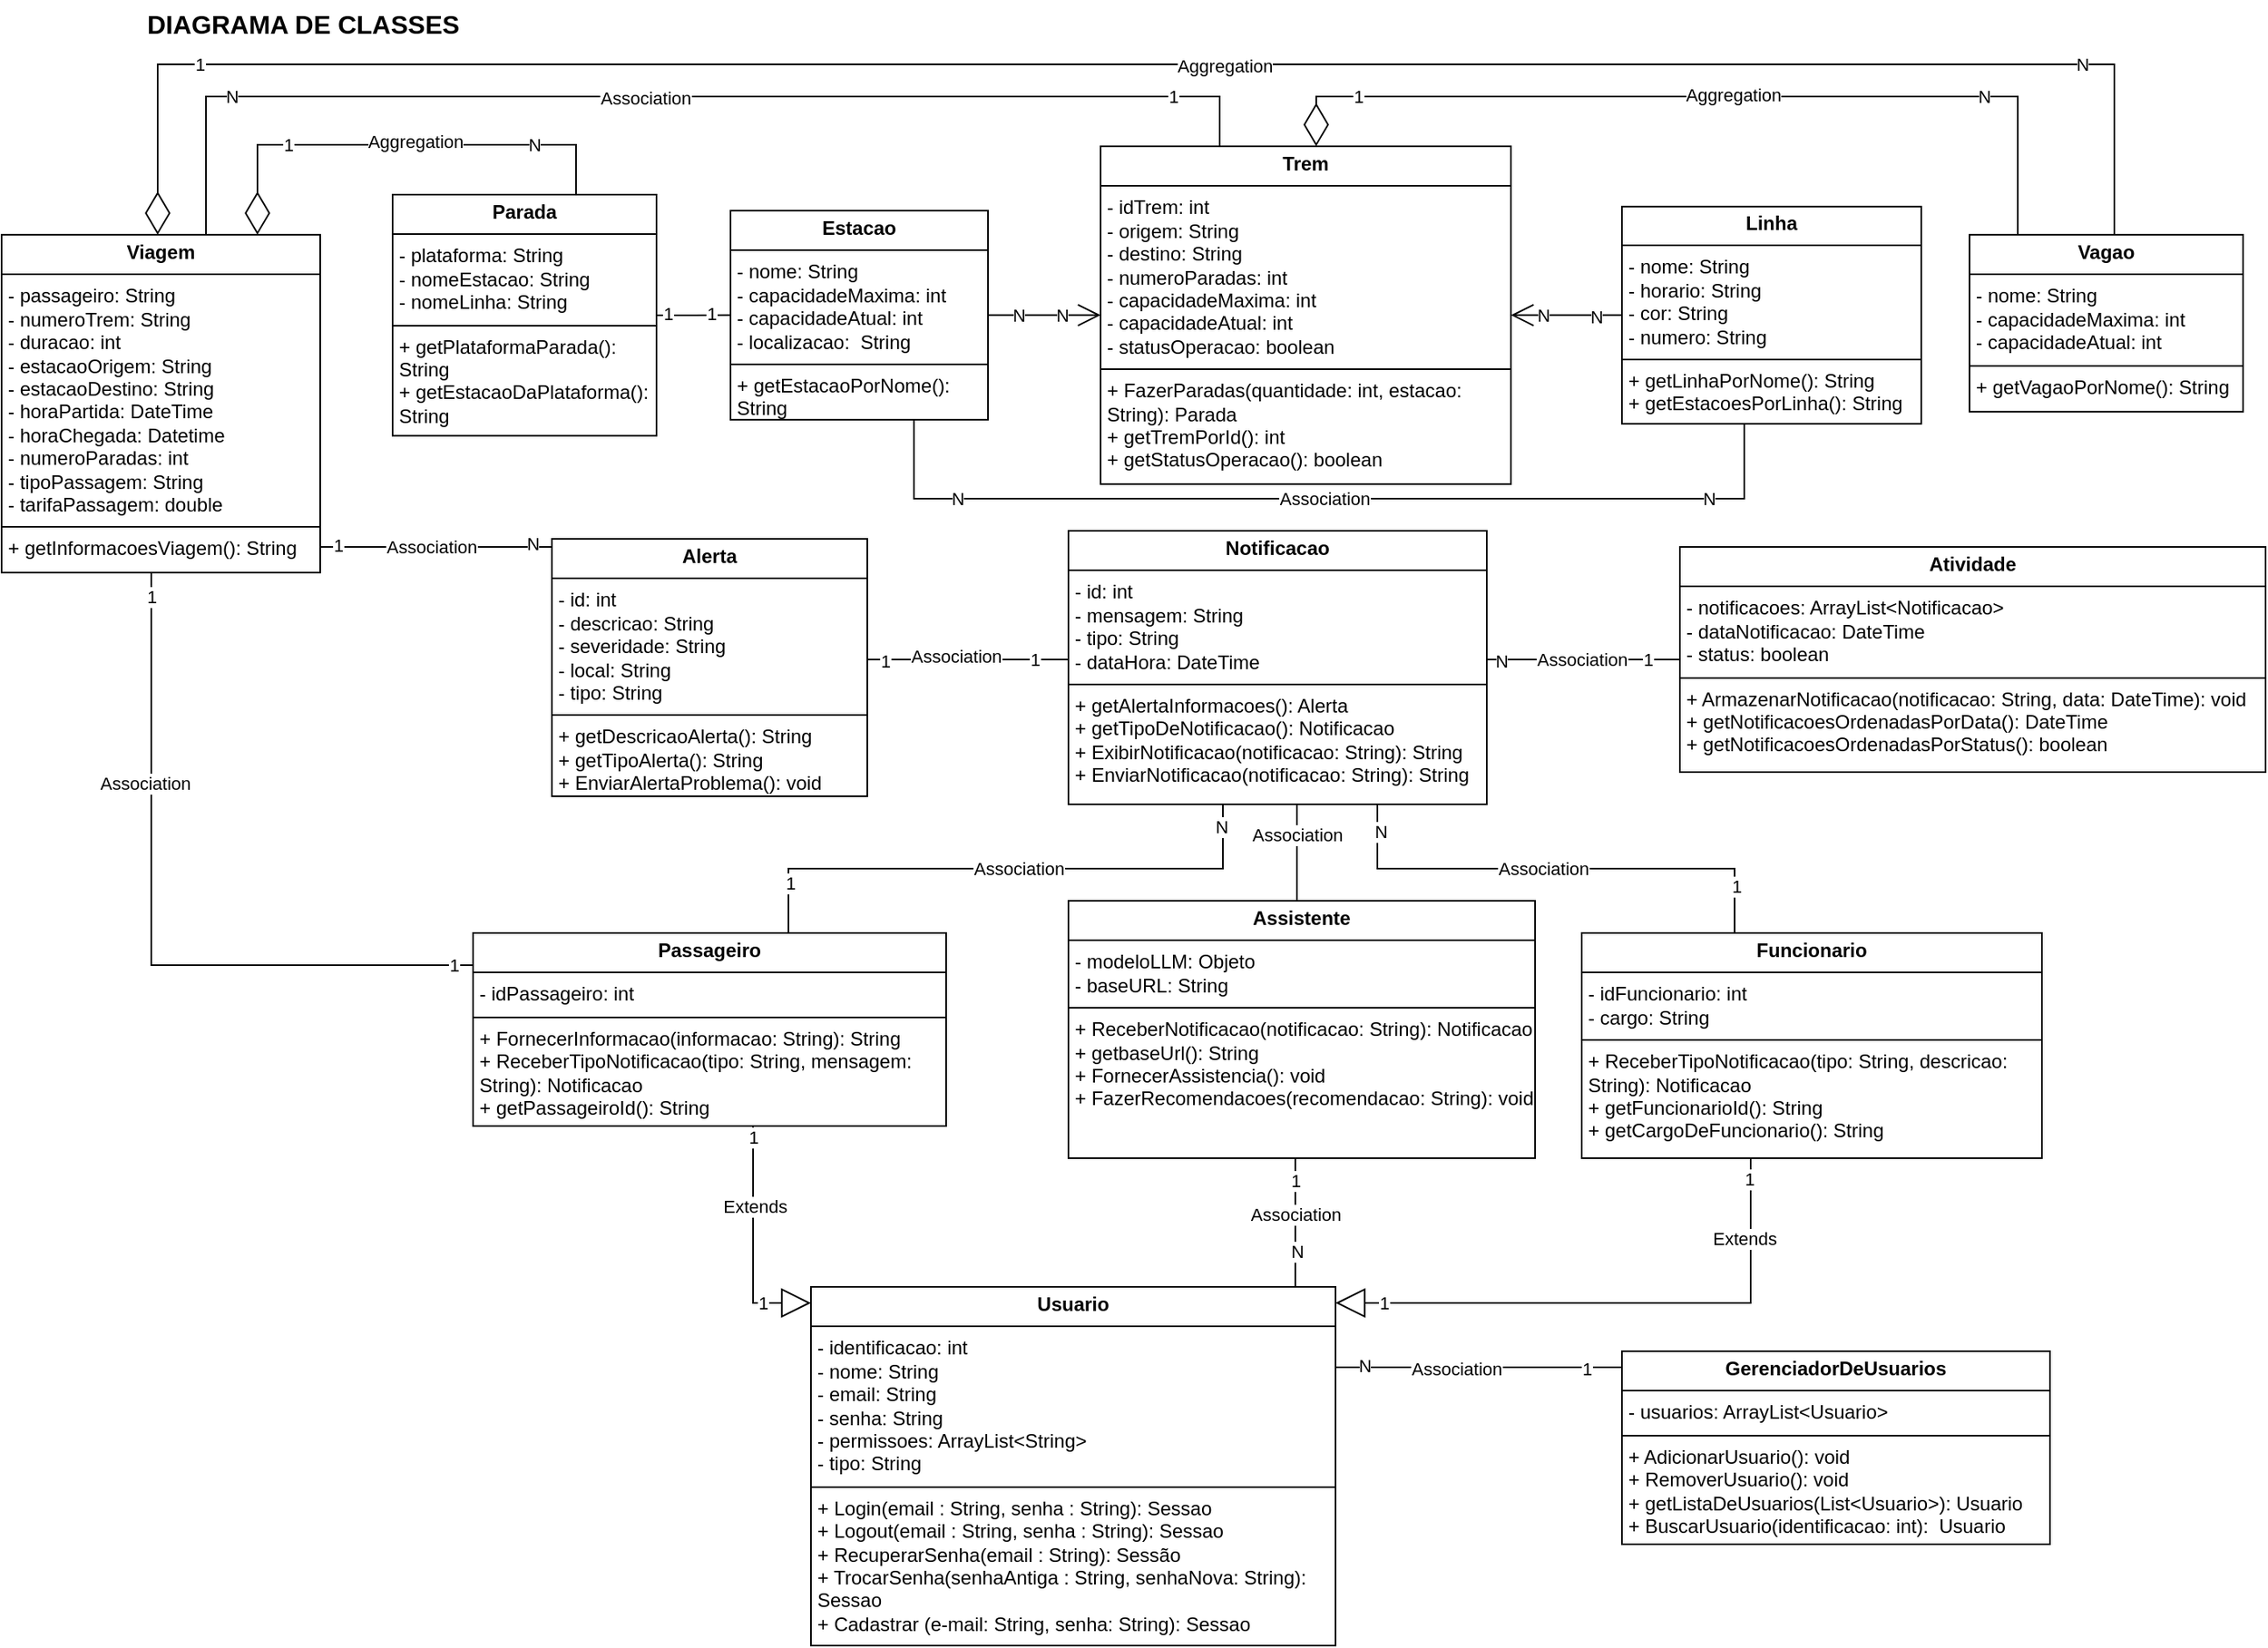 <mxfile version="24.7.17">
  <diagram name="Página-1" id="u5Sa0Eoo0pZsa4n35-ZW">
    <mxGraphModel dx="2603" dy="746" grid="1" gridSize="10" guides="1" tooltips="1" connect="1" arrows="1" fold="1" page="1" pageScale="1" pageWidth="1169" pageHeight="827" math="0" shadow="0">
      <root>
        <mxCell id="0" />
        <mxCell id="1" parent="0" />
        <mxCell id="1aiwRd79LoECx3i_LRtp-18" style="edgeStyle=orthogonalEdgeStyle;rounded=0;orthogonalLoop=1;jettySize=auto;html=1;strokeColor=default;align=center;verticalAlign=middle;fontFamily=Helvetica;fontSize=11;fontColor=default;labelBackgroundColor=default;endArrow=block;endFill=0;endSize=16;" parent="1" source="42WK5gdYS-XNuR64WFm7-3" target="42WK5gdYS-XNuR64WFm7-1" edge="1">
          <mxGeometry relative="1" as="geometry">
            <Array as="points">
              <mxPoint x="404" y="840" />
            </Array>
          </mxGeometry>
        </mxCell>
        <mxCell id="1aiwRd79LoECx3i_LRtp-77" value="1" style="edgeLabel;html=1;align=center;verticalAlign=middle;resizable=0;points=[];rounded=0;strokeColor=default;fontFamily=Helvetica;fontSize=11;fontColor=default;labelBackgroundColor=default;" parent="1aiwRd79LoECx3i_LRtp-18" vertex="1" connectable="0">
          <mxGeometry x="0.915" relative="1" as="geometry">
            <mxPoint x="15" as="offset" />
          </mxGeometry>
        </mxCell>
        <mxCell id="1aiwRd79LoECx3i_LRtp-78" value="1" style="edgeLabel;html=1;align=center;verticalAlign=middle;resizable=0;points=[];rounded=0;strokeColor=default;fontFamily=Helvetica;fontSize=11;fontColor=default;labelBackgroundColor=default;" parent="1aiwRd79LoECx3i_LRtp-18" vertex="1" connectable="0">
          <mxGeometry x="-0.927" y="-1" relative="1" as="geometry">
            <mxPoint as="offset" />
          </mxGeometry>
        </mxCell>
        <mxCell id="1aiwRd79LoECx3i_LRtp-116" value="Extends" style="edgeLabel;html=1;align=center;verticalAlign=middle;resizable=0;points=[];" parent="1aiwRd79LoECx3i_LRtp-18" vertex="1" connectable="0">
          <mxGeometry x="0.061" relative="1" as="geometry">
            <mxPoint x="90" y="-40" as="offset" />
          </mxGeometry>
        </mxCell>
        <mxCell id="1aiwRd79LoECx3i_LRtp-19" style="edgeStyle=orthogonalEdgeStyle;rounded=0;orthogonalLoop=1;jettySize=auto;html=1;strokeColor=default;align=center;verticalAlign=middle;fontFamily=Helvetica;fontSize=11;fontColor=default;labelBackgroundColor=default;endArrow=block;endFill=0;endSize=16;" parent="1" source="42WK5gdYS-XNuR64WFm7-2" target="42WK5gdYS-XNuR64WFm7-1" edge="1">
          <mxGeometry relative="1" as="geometry">
            <Array as="points">
              <mxPoint x="-216" y="840" />
            </Array>
          </mxGeometry>
        </mxCell>
        <mxCell id="1aiwRd79LoECx3i_LRtp-74" value="1" style="edgeLabel;html=1;align=center;verticalAlign=middle;resizable=0;points=[];rounded=0;strokeColor=default;fontFamily=Helvetica;fontSize=11;fontColor=default;labelBackgroundColor=default;" parent="1aiwRd79LoECx3i_LRtp-19" vertex="1" connectable="0">
          <mxGeometry x="0.365" relative="1" as="geometry">
            <mxPoint x="6" y="10" as="offset" />
          </mxGeometry>
        </mxCell>
        <mxCell id="1aiwRd79LoECx3i_LRtp-76" value="1" style="edgeLabel;html=1;align=center;verticalAlign=middle;resizable=0;points=[];rounded=0;strokeColor=default;fontFamily=Helvetica;fontSize=11;fontColor=default;labelBackgroundColor=default;" parent="1aiwRd79LoECx3i_LRtp-19" vertex="1" connectable="0">
          <mxGeometry x="-0.529" relative="1" as="geometry">
            <mxPoint y="-81" as="offset" />
          </mxGeometry>
        </mxCell>
        <mxCell id="1aiwRd79LoECx3i_LRtp-117" value="Extends" style="edgeLabel;html=1;align=center;verticalAlign=middle;resizable=0;points=[];" parent="1aiwRd79LoECx3i_LRtp-19" vertex="1" connectable="0">
          <mxGeometry x="-0.3" y="1" relative="1" as="geometry">
            <mxPoint y="-1" as="offset" />
          </mxGeometry>
        </mxCell>
        <mxCell id="1aiwRd79LoECx3i_LRtp-135" value="1" style="edgeLabel;html=1;align=center;verticalAlign=middle;resizable=0;points=[];" parent="1aiwRd79LoECx3i_LRtp-19" vertex="1" connectable="0">
          <mxGeometry x="-0.904" relative="1" as="geometry">
            <mxPoint as="offset" />
          </mxGeometry>
        </mxCell>
        <mxCell id="42WK5gdYS-XNuR64WFm7-1" value="&lt;p style=&quot;margin:0px;margin-top:4px;text-align:center;&quot;&gt;&lt;b&gt;&lt;font style=&quot;vertical-align: inherit;&quot;&gt;&lt;font style=&quot;vertical-align: inherit;&quot;&gt;&lt;font style=&quot;vertical-align: inherit;&quot;&gt;&lt;font style=&quot;vertical-align: inherit;&quot;&gt;&lt;font style=&quot;vertical-align: inherit;&quot;&gt;&lt;font style=&quot;vertical-align: inherit;&quot;&gt;&lt;font style=&quot;vertical-align: inherit;&quot;&gt;&lt;font style=&quot;vertical-align: inherit;&quot;&gt;&lt;font style=&quot;vertical-align: inherit;&quot;&gt;&lt;font style=&quot;vertical-align: inherit;&quot;&gt;Usuario&lt;/font&gt;&lt;/font&gt;&lt;/font&gt;&lt;/font&gt;&lt;/font&gt;&lt;/font&gt;&lt;/font&gt;&lt;/font&gt;&lt;/font&gt;&lt;/font&gt;&lt;/b&gt;&lt;/p&gt;&lt;hr size=&quot;1&quot; style=&quot;border-style:solid;&quot;&gt;&lt;p style=&quot;margin:0px;margin-left:4px;&quot;&gt;&lt;font style=&quot;vertical-align: inherit;&quot;&gt;&lt;font style=&quot;vertical-align: inherit;&quot;&gt;&lt;font style=&quot;vertical-align: inherit;&quot;&gt;&lt;font style=&quot;vertical-align: inherit;&quot;&gt;&lt;font style=&quot;vertical-align: inherit;&quot;&gt;&lt;font style=&quot;vertical-align: inherit;&quot;&gt;&lt;font style=&quot;vertical-align: inherit;&quot;&gt;&lt;font style=&quot;vertical-align: inherit;&quot;&gt;- identificacao: int&lt;/font&gt;&lt;/font&gt;&lt;/font&gt;&lt;/font&gt;&lt;/font&gt;&lt;/font&gt;&lt;/font&gt;&lt;/font&gt;&lt;/p&gt;&lt;p style=&quot;margin:0px;margin-left:4px;&quot;&gt;&lt;font style=&quot;vertical-align: inherit;&quot;&gt;&lt;font style=&quot;vertical-align: inherit;&quot;&gt;&lt;font style=&quot;vertical-align: inherit;&quot;&gt;&lt;font style=&quot;vertical-align: inherit;&quot;&gt;&lt;font style=&quot;vertical-align: inherit;&quot;&gt;&lt;font style=&quot;vertical-align: inherit;&quot;&gt;&lt;font style=&quot;vertical-align: inherit;&quot;&gt;&lt;font style=&quot;vertical-align: inherit;&quot;&gt;&lt;font style=&quot;vertical-align: inherit;&quot;&gt;&lt;font style=&quot;vertical-align: inherit;&quot;&gt;- nome: String&lt;/font&gt;&lt;/font&gt;&lt;/font&gt;&lt;/font&gt;&lt;/font&gt;&lt;/font&gt;&lt;/font&gt;&lt;/font&gt;&lt;/font&gt;&lt;/font&gt;&lt;/p&gt;&lt;p style=&quot;margin:0px;margin-left:4px;&quot;&gt;&lt;font style=&quot;vertical-align: inherit;&quot;&gt;&lt;font style=&quot;vertical-align: inherit;&quot;&gt;&lt;font style=&quot;vertical-align: inherit;&quot;&gt;&lt;font style=&quot;vertical-align: inherit;&quot;&gt;&lt;font style=&quot;vertical-align: inherit;&quot;&gt;&lt;font style=&quot;vertical-align: inherit;&quot;&gt;&lt;font style=&quot;vertical-align: inherit;&quot;&gt;&lt;font style=&quot;vertical-align: inherit;&quot;&gt;&lt;font style=&quot;vertical-align: inherit;&quot;&gt;&lt;font style=&quot;vertical-align: inherit;&quot;&gt;&lt;font style=&quot;vertical-align: inherit;&quot;&gt;&lt;font style=&quot;vertical-align: inherit;&quot;&gt;- email: String&lt;/font&gt;&lt;/font&gt;&lt;/font&gt;&lt;/font&gt;&lt;/font&gt;&lt;/font&gt;&lt;/font&gt;&lt;/font&gt;&lt;/font&gt;&lt;/font&gt;&lt;/font&gt;&lt;/font&gt;&lt;/p&gt;&lt;p style=&quot;margin:0px;margin-left:4px;&quot;&gt;&lt;font style=&quot;vertical-align: inherit;&quot;&gt;&lt;font style=&quot;vertical-align: inherit;&quot;&gt;&lt;font style=&quot;vertical-align: inherit;&quot;&gt;&lt;font style=&quot;vertical-align: inherit;&quot;&gt;&lt;font style=&quot;vertical-align: inherit;&quot;&gt;&lt;font style=&quot;vertical-align: inherit;&quot;&gt;&lt;font style=&quot;vertical-align: inherit;&quot;&gt;&lt;font style=&quot;vertical-align: inherit;&quot;&gt;&lt;font style=&quot;vertical-align: inherit;&quot;&gt;&lt;font style=&quot;vertical-align: inherit;&quot;&gt;&lt;font style=&quot;vertical-align: inherit;&quot;&gt;&lt;font style=&quot;vertical-align: inherit;&quot;&gt;- senha: String&lt;/font&gt;&lt;/font&gt;&lt;/font&gt;&lt;/font&gt;&lt;/font&gt;&lt;/font&gt;&lt;/font&gt;&lt;/font&gt;&lt;/font&gt;&lt;/font&gt;&lt;/font&gt;&lt;/font&gt;&lt;/p&gt;&lt;p style=&quot;margin:0px;margin-left:4px;&quot;&gt;&lt;font style=&quot;vertical-align: inherit;&quot;&gt;&lt;font style=&quot;vertical-align: inherit;&quot;&gt;&lt;font style=&quot;vertical-align: inherit;&quot;&gt;&lt;font style=&quot;vertical-align: inherit;&quot;&gt;&lt;font style=&quot;vertical-align: inherit;&quot;&gt;&lt;font style=&quot;vertical-align: inherit;&quot;&gt;&lt;font style=&quot;vertical-align: inherit;&quot;&gt;&lt;font style=&quot;vertical-align: inherit;&quot;&gt;&lt;font style=&quot;vertical-align: inherit;&quot;&gt;&lt;font style=&quot;vertical-align: inherit;&quot;&gt;&lt;font style=&quot;vertical-align: inherit;&quot;&gt;&lt;font style=&quot;vertical-align: inherit;&quot;&gt;- permissoes: ArrayList&amp;lt;String&amp;gt;&lt;/font&gt;&lt;/font&gt;&lt;/font&gt;&lt;/font&gt;&lt;/font&gt;&lt;/font&gt;&lt;/font&gt;&lt;/font&gt;&lt;/font&gt;&lt;/font&gt;&lt;/font&gt;&lt;/font&gt;&lt;/p&gt;&lt;p style=&quot;margin:0px;margin-left:4px;&quot;&gt;&lt;font style=&quot;vertical-align: inherit;&quot;&gt;&lt;font style=&quot;vertical-align: inherit;&quot;&gt;&lt;font style=&quot;vertical-align: inherit;&quot;&gt;&lt;font style=&quot;vertical-align: inherit;&quot;&gt;&lt;font style=&quot;vertical-align: inherit;&quot;&gt;&lt;font style=&quot;vertical-align: inherit;&quot;&gt;&lt;font style=&quot;vertical-align: inherit;&quot;&gt;&lt;font style=&quot;vertical-align: inherit;&quot;&gt;&lt;font style=&quot;vertical-align: inherit;&quot;&gt;&lt;font style=&quot;vertical-align: inherit;&quot;&gt;&lt;font style=&quot;vertical-align: inherit;&quot;&gt;&lt;font style=&quot;vertical-align: inherit;&quot;&gt;&lt;font style=&quot;vertical-align: inherit;&quot;&gt;&lt;font style=&quot;vertical-align: inherit;&quot;&gt;- tipo: String&lt;/font&gt;&lt;/font&gt;&lt;/font&gt;&lt;/font&gt;&lt;/font&gt;&lt;/font&gt;&lt;/font&gt;&lt;/font&gt;&lt;/font&gt;&lt;/font&gt;&lt;/font&gt;&lt;/font&gt;&lt;/font&gt;&lt;/font&gt;&lt;/p&gt;&lt;hr size=&quot;1&quot; style=&quot;border-style:solid;&quot;&gt;&lt;p style=&quot;margin: 0px 0px 0px 4px;&quot;&gt;&lt;span style=&quot;background-color: initial;&quot;&gt;+ Login(email : String, senha : String): Sessao&lt;/span&gt;&lt;br&gt;&lt;/p&gt;&lt;p style=&quot;margin: 0px 0px 0px 4px;&quot;&gt;&lt;font style=&quot;vertical-align: inherit;&quot;&gt;&lt;font style=&quot;vertical-align: inherit;&quot;&gt;&lt;font style=&quot;vertical-align: inherit;&quot;&gt;+ Logout(email : String, senha : String): Sessao&lt;/font&gt;&lt;/font&gt;&lt;br&gt;&lt;font style=&quot;vertical-align: inherit;&quot;&gt;&lt;font style=&quot;vertical-align: inherit;&quot;&gt;+ RecuperarSenha(email : String): Sessão&lt;/font&gt;&lt;/font&gt;&lt;br&gt;&lt;font style=&quot;vertical-align: inherit;&quot;&gt;&lt;font style=&quot;vertical-align: inherit;&quot;&gt;+ TrocarSenha(senhaAntiga : String, senhaNova:&amp;nbsp;&lt;/font&gt;&lt;/font&gt;&lt;font style=&quot;vertical-align: inherit;&quot;&gt;&lt;font style=&quot;vertical-align: inherit;&quot;&gt;String): Sessao&lt;/font&gt;&lt;/font&gt;&lt;br&gt;&lt;font style=&quot;vertical-align: inherit;&quot;&gt;&lt;font style=&quot;vertical-align: inherit;&quot;&gt;+ Cadastrar (e-mail: String, senha: String): Sessao&lt;/font&gt;&lt;/font&gt;&lt;/font&gt;&lt;/p&gt;" style="verticalAlign=top;align=left;overflow=fill;html=1;whiteSpace=wrap;" parent="1" vertex="1">
          <mxGeometry x="-180" y="830" width="326" height="223" as="geometry" />
        </mxCell>
        <mxCell id="1aiwRd79LoECx3i_LRtp-43" style="edgeStyle=orthogonalEdgeStyle;rounded=0;orthogonalLoop=1;jettySize=auto;html=1;strokeColor=default;align=center;verticalAlign=middle;fontFamily=Helvetica;fontSize=11;fontColor=default;labelBackgroundColor=default;endArrow=none;" parent="1" source="42WK5gdYS-XNuR64WFm7-2" target="O6sB2SaBtI4EaiZlMqS2-1" edge="1">
          <mxGeometry relative="1" as="geometry">
            <Array as="points">
              <mxPoint x="-590" y="630" />
            </Array>
          </mxGeometry>
        </mxCell>
        <mxCell id="1aiwRd79LoECx3i_LRtp-102" value="1" style="edgeLabel;html=1;align=center;verticalAlign=middle;resizable=0;points=[];rounded=0;strokeColor=default;fontFamily=Helvetica;fontSize=11;fontColor=default;labelBackgroundColor=default;" parent="1aiwRd79LoECx3i_LRtp-43" vertex="1" connectable="0">
          <mxGeometry x="-0.944" relative="1" as="geometry">
            <mxPoint as="offset" />
          </mxGeometry>
        </mxCell>
        <mxCell id="1aiwRd79LoECx3i_LRtp-104" value="1" style="edgeLabel;html=1;align=center;verticalAlign=middle;resizable=0;points=[];rounded=0;strokeColor=default;fontFamily=Helvetica;fontSize=11;fontColor=default;labelBackgroundColor=default;" parent="1aiwRd79LoECx3i_LRtp-43" vertex="1" connectable="0">
          <mxGeometry x="0.932" relative="1" as="geometry">
            <mxPoint as="offset" />
          </mxGeometry>
        </mxCell>
        <mxCell id="1aiwRd79LoECx3i_LRtp-152" value="Association" style="edgeLabel;html=1;align=center;verticalAlign=middle;resizable=0;points=[];" parent="1aiwRd79LoECx3i_LRtp-43" vertex="1" connectable="0">
          <mxGeometry x="0.405" relative="1" as="geometry">
            <mxPoint x="-4" y="-1" as="offset" />
          </mxGeometry>
        </mxCell>
        <mxCell id="42WK5gdYS-XNuR64WFm7-2" value="&lt;p style=&quot;margin:0px;margin-top:4px;text-align:center;&quot;&gt;&lt;b&gt;&lt;font style=&quot;vertical-align: inherit;&quot;&gt;&lt;font style=&quot;vertical-align: inherit;&quot;&gt;&lt;font style=&quot;vertical-align: inherit;&quot;&gt;&lt;font style=&quot;vertical-align: inherit;&quot;&gt;&lt;font style=&quot;vertical-align: inherit;&quot;&gt;&lt;font style=&quot;vertical-align: inherit;&quot;&gt;Passageiro&lt;/font&gt;&lt;/font&gt;&lt;/font&gt;&lt;/font&gt;&lt;/font&gt;&lt;/font&gt;&lt;/b&gt;&lt;/p&gt;&lt;hr size=&quot;1&quot; style=&quot;border-style:solid;&quot;&gt;&lt;p style=&quot;margin:0px;margin-left:4px;&quot;&gt;&lt;font style=&quot;vertical-align: inherit;&quot;&gt;&lt;font style=&quot;vertical-align: inherit;&quot;&gt;&lt;font style=&quot;vertical-align: inherit;&quot;&gt;&lt;font style=&quot;vertical-align: inherit;&quot;&gt;- idPassageiro: int&lt;/font&gt;&lt;/font&gt;&lt;/font&gt;&lt;/font&gt;&lt;/p&gt;&lt;hr size=&quot;1&quot; style=&quot;border-style:solid;&quot;&gt;&lt;p style=&quot;margin: 0px 0px 0px 4px;&quot;&gt;&lt;font style=&quot;vertical-align: inherit;&quot;&gt;+ FornecerInformacao(informacao: String): String&lt;/font&gt;&lt;/p&gt;&lt;p style=&quot;margin: 0px 0px 0px 4px;&quot;&gt;&lt;font style=&quot;vertical-align: inherit;&quot;&gt;+ ReceberTipoNotificacao(tipo: String, mensagem: String): Notificacao&lt;/font&gt;&lt;/p&gt;&lt;p style=&quot;margin: 0px 0px 0px 4px;&quot;&gt;&lt;font style=&quot;vertical-align: inherit;&quot;&gt;+ getPassageiroId(): String&lt;/font&gt;&lt;/p&gt;" style="verticalAlign=top;align=left;overflow=fill;html=1;whiteSpace=wrap;" parent="1" vertex="1">
          <mxGeometry x="-390" y="610" width="294" height="120" as="geometry" />
        </mxCell>
        <mxCell id="42WK5gdYS-XNuR64WFm7-3" value="&lt;p style=&quot;margin:0px;margin-top:4px;text-align:center;&quot;&gt;&lt;b&gt;&lt;font style=&quot;vertical-align: inherit;&quot;&gt;&lt;font style=&quot;vertical-align: inherit;&quot;&gt;Funcionario&lt;/font&gt;&lt;/font&gt;&lt;/b&gt;&lt;/p&gt;&lt;hr size=&quot;1&quot; style=&quot;border-style:solid;&quot;&gt;&lt;p style=&quot;margin:0px;margin-left:4px;&quot;&gt;&lt;span style=&quot;background-color: initial;&quot;&gt;- idFuncionario: int&lt;/span&gt;&lt;/p&gt;&lt;p style=&quot;margin:0px;margin-left:4px;&quot;&gt;&lt;span style=&quot;background-color: initial;&quot;&gt;- cargo: String&lt;/span&gt;&lt;/p&gt;&lt;hr size=&quot;1&quot; style=&quot;border-style:solid;&quot;&gt;&lt;p style=&quot;margin:0px;margin-left:4px;&quot;&gt;+ ReceberTipoNotificacao(tipo: String, descricao: String): Notificacao&lt;br&gt;&lt;/p&gt;&lt;p style=&quot;margin:0px;margin-left:4px;&quot;&gt;+ getFuncionarioId(): String&lt;/p&gt;&lt;p style=&quot;margin:0px;margin-left:4px;&quot;&gt;+ getCargoDeFuncionario(): String&lt;/p&gt;" style="verticalAlign=top;align=left;overflow=fill;html=1;whiteSpace=wrap;" parent="1" vertex="1">
          <mxGeometry x="299" y="610" width="286" height="140" as="geometry" />
        </mxCell>
        <mxCell id="1aiwRd79LoECx3i_LRtp-40" style="edgeStyle=orthogonalEdgeStyle;rounded=0;orthogonalLoop=1;jettySize=auto;html=1;strokeColor=default;align=center;verticalAlign=middle;fontFamily=Helvetica;fontSize=11;fontColor=default;labelBackgroundColor=default;endArrow=none;endFill=1;endSize=12;" parent="1" source="42WK5gdYS-XNuR64WFm7-7" target="42WK5gdYS-XNuR64WFm7-10" edge="1">
          <mxGeometry relative="1" as="geometry">
            <Array as="points">
              <mxPoint x="-64" y="440" />
              <mxPoint x="-64" y="440" />
            </Array>
          </mxGeometry>
        </mxCell>
        <mxCell id="1aiwRd79LoECx3i_LRtp-84" value="1" style="edgeLabel;html=1;align=center;verticalAlign=middle;resizable=0;points=[];rounded=0;strokeColor=default;fontFamily=Helvetica;fontSize=11;fontColor=default;labelBackgroundColor=default;" parent="1aiwRd79LoECx3i_LRtp-40" vertex="1" connectable="0">
          <mxGeometry x="-0.822" y="-1" relative="1" as="geometry">
            <mxPoint as="offset" />
          </mxGeometry>
        </mxCell>
        <mxCell id="1aiwRd79LoECx3i_LRtp-85" value="1" style="edgeLabel;html=1;align=center;verticalAlign=middle;resizable=0;points=[];rounded=0;strokeColor=default;fontFamily=Helvetica;fontSize=11;fontColor=default;labelBackgroundColor=default;" parent="1aiwRd79LoECx3i_LRtp-40" vertex="1" connectable="0">
          <mxGeometry x="0.756" y="-1" relative="1" as="geometry">
            <mxPoint x="-6" y="-1" as="offset" />
          </mxGeometry>
        </mxCell>
        <mxCell id="1aiwRd79LoECx3i_LRtp-147" value="Association" style="edgeLabel;html=1;align=center;verticalAlign=middle;resizable=0;points=[];rounded=0;strokeColor=default;fontFamily=Helvetica;fontSize=11;fontColor=default;labelBackgroundColor=default;" parent="1aiwRd79LoECx3i_LRtp-40" vertex="1" connectable="0">
          <mxGeometry x="-0.119" y="2" relative="1" as="geometry">
            <mxPoint as="offset" />
          </mxGeometry>
        </mxCell>
        <mxCell id="42WK5gdYS-XNuR64WFm7-7" value="&lt;p style=&quot;margin:0px;margin-top:4px;text-align:center;&quot;&gt;&lt;b&gt;&lt;font style=&quot;vertical-align: inherit;&quot;&gt;&lt;font style=&quot;vertical-align: inherit;&quot;&gt;&lt;font style=&quot;vertical-align: inherit;&quot;&gt;&lt;font style=&quot;vertical-align: inherit;&quot;&gt;Alerta&lt;/font&gt;&lt;/font&gt;&lt;/font&gt;&lt;/font&gt;&lt;/b&gt;&lt;/p&gt;&lt;hr size=&quot;1&quot; style=&quot;border-style:solid;&quot;&gt;&lt;p style=&quot;margin:0px;margin-left:4px;&quot;&gt;&lt;font style=&quot;vertical-align: inherit;&quot;&gt;&lt;font style=&quot;vertical-align: inherit;&quot;&gt;&lt;font style=&quot;vertical-align: inherit;&quot;&gt;&lt;font style=&quot;vertical-align: inherit;&quot;&gt;- id: int&lt;/font&gt;&lt;/font&gt;&lt;/font&gt;&lt;/font&gt;&lt;/p&gt;&lt;p style=&quot;margin:0px;margin-left:4px;&quot;&gt;&lt;font style=&quot;vertical-align: inherit;&quot;&gt;&lt;font style=&quot;vertical-align: inherit;&quot;&gt;&lt;font style=&quot;vertical-align: inherit;&quot;&gt;&lt;font style=&quot;vertical-align: inherit;&quot;&gt;&lt;font style=&quot;vertical-align: inherit;&quot;&gt;&lt;font style=&quot;vertical-align: inherit;&quot;&gt;- descricao: String&lt;/font&gt;&lt;/font&gt;&lt;/font&gt;&lt;/font&gt;&lt;/font&gt;&lt;/font&gt;&lt;/p&gt;&lt;p style=&quot;margin:0px;margin-left:4px;&quot;&gt;&lt;font style=&quot;vertical-align: inherit;&quot;&gt;&lt;font style=&quot;vertical-align: inherit;&quot;&gt;&lt;font style=&quot;vertical-align: inherit;&quot;&gt;&lt;font style=&quot;vertical-align: inherit;&quot;&gt;&lt;font style=&quot;vertical-align: inherit;&quot;&gt;&lt;font style=&quot;vertical-align: inherit;&quot;&gt;- severidade: String&lt;/font&gt;&lt;/font&gt;&lt;/font&gt;&lt;/font&gt;&lt;/font&gt;&lt;/font&gt;&lt;/p&gt;&lt;p style=&quot;margin:0px;margin-left:4px;&quot;&gt;&lt;font style=&quot;vertical-align: inherit;&quot;&gt;&lt;font style=&quot;vertical-align: inherit;&quot;&gt;&lt;font style=&quot;vertical-align: inherit;&quot;&gt;&lt;font style=&quot;vertical-align: inherit;&quot;&gt;&lt;font style=&quot;vertical-align: inherit;&quot;&gt;&lt;font style=&quot;vertical-align: inherit;&quot;&gt;- local: String&lt;/font&gt;&lt;/font&gt;&lt;/font&gt;&lt;/font&gt;&lt;/font&gt;&lt;/font&gt;&lt;/p&gt;&lt;p style=&quot;margin:0px;margin-left:4px;&quot;&gt;&lt;font style=&quot;vertical-align: inherit;&quot;&gt;&lt;font style=&quot;vertical-align: inherit;&quot;&gt;&lt;font style=&quot;vertical-align: inherit;&quot;&gt;&lt;font style=&quot;vertical-align: inherit;&quot;&gt;&lt;font style=&quot;vertical-align: inherit;&quot;&gt;&lt;font style=&quot;vertical-align: inherit;&quot;&gt;&lt;font style=&quot;vertical-align: inherit;&quot;&gt;&lt;font style=&quot;vertical-align: inherit;&quot;&gt;- tipo: String&lt;/font&gt;&lt;/font&gt;&lt;/font&gt;&lt;/font&gt;&lt;/font&gt;&lt;/font&gt;&lt;/font&gt;&lt;/font&gt;&lt;/p&gt;&lt;hr size=&quot;1&quot; style=&quot;border-style:solid;&quot;&gt;&lt;p style=&quot;margin:0px;margin-left:4px;&quot;&gt;+ getDescricaoAlerta(): String&lt;/p&gt;&lt;p style=&quot;margin:0px;margin-left:4px;&quot;&gt;+ getTipoAlerta(): String&lt;/p&gt;&lt;p style=&quot;margin:0px;margin-left:4px;&quot;&gt;+ EnviarAlertaProblema(): void&lt;br&gt;&lt;/p&gt;" style="verticalAlign=top;align=left;overflow=fill;html=1;whiteSpace=wrap;" parent="1" vertex="1">
          <mxGeometry x="-341" y="365" width="196" height="160" as="geometry" />
        </mxCell>
        <mxCell id="1aiwRd79LoECx3i_LRtp-44" style="edgeStyle=orthogonalEdgeStyle;rounded=0;orthogonalLoop=1;jettySize=auto;html=1;strokeColor=default;align=center;verticalAlign=middle;fontFamily=Helvetica;fontSize=11;fontColor=default;labelBackgroundColor=default;endArrow=none;endFill=1;endSize=12;" parent="1" source="42WK5gdYS-XNuR64WFm7-10" target="42WK5gdYS-XNuR64WFm7-3" edge="1">
          <mxGeometry relative="1" as="geometry">
            <Array as="points">
              <mxPoint x="172" y="570" />
              <mxPoint x="394" y="570" />
            </Array>
          </mxGeometry>
        </mxCell>
        <mxCell id="1aiwRd79LoECx3i_LRtp-71" value="N" style="edgeLabel;html=1;align=center;verticalAlign=middle;resizable=0;points=[];rounded=0;strokeColor=default;fontFamily=Helvetica;fontSize=11;fontColor=default;labelBackgroundColor=default;" parent="1aiwRd79LoECx3i_LRtp-44" vertex="1" connectable="0">
          <mxGeometry x="-0.862" y="2" relative="1" as="geometry">
            <mxPoint y="-4" as="offset" />
          </mxGeometry>
        </mxCell>
        <mxCell id="1aiwRd79LoECx3i_LRtp-73" value="1" style="edgeLabel;html=1;align=center;verticalAlign=middle;resizable=0;points=[];rounded=0;strokeColor=default;fontFamily=Helvetica;fontSize=11;fontColor=default;labelBackgroundColor=default;" parent="1aiwRd79LoECx3i_LRtp-44" vertex="1" connectable="0">
          <mxGeometry x="0.744" y="1" relative="1" as="geometry">
            <mxPoint y="9" as="offset" />
          </mxGeometry>
        </mxCell>
        <mxCell id="1aiwRd79LoECx3i_LRtp-128" value="Association" style="edgeLabel;html=1;align=center;verticalAlign=middle;resizable=0;points=[];rounded=0;strokeColor=default;fontFamily=Helvetica;fontSize=11;fontColor=default;labelBackgroundColor=default;" parent="1aiwRd79LoECx3i_LRtp-44" vertex="1" connectable="0">
          <mxGeometry x="-0.054" relative="1" as="geometry">
            <mxPoint as="offset" />
          </mxGeometry>
        </mxCell>
        <mxCell id="1aiwRd79LoECx3i_LRtp-45" style="edgeStyle=orthogonalEdgeStyle;rounded=0;orthogonalLoop=1;jettySize=auto;html=1;strokeColor=default;align=center;verticalAlign=middle;fontFamily=Helvetica;fontSize=11;fontColor=default;labelBackgroundColor=default;endArrow=none;endFill=1;endSize=12;" parent="1" source="42WK5gdYS-XNuR64WFm7-10" target="42WK5gdYS-XNuR64WFm7-2" edge="1">
          <mxGeometry relative="1" as="geometry">
            <Array as="points">
              <mxPoint x="76" y="570" />
              <mxPoint x="-194" y="570" />
            </Array>
          </mxGeometry>
        </mxCell>
        <mxCell id="1aiwRd79LoECx3i_LRtp-68" value="1" style="edgeLabel;html=1;align=center;verticalAlign=middle;resizable=0;points=[];rounded=0;strokeColor=default;fontFamily=Helvetica;fontSize=11;fontColor=default;labelBackgroundColor=default;" parent="1aiwRd79LoECx3i_LRtp-45" vertex="1" connectable="0">
          <mxGeometry x="0.823" y="1" relative="1" as="geometry">
            <mxPoint as="offset" />
          </mxGeometry>
        </mxCell>
        <mxCell id="1aiwRd79LoECx3i_LRtp-69" value="N" style="edgeLabel;html=1;align=center;verticalAlign=middle;resizable=0;points=[];rounded=0;strokeColor=default;fontFamily=Helvetica;fontSize=11;fontColor=default;labelBackgroundColor=default;" parent="1aiwRd79LoECx3i_LRtp-45" vertex="1" connectable="0">
          <mxGeometry x="-0.92" y="-1" relative="1" as="geometry">
            <mxPoint as="offset" />
          </mxGeometry>
        </mxCell>
        <mxCell id="1aiwRd79LoECx3i_LRtp-130" value="Association" style="edgeLabel;html=1;align=center;verticalAlign=middle;resizable=0;points=[];rounded=0;strokeColor=default;fontFamily=Helvetica;fontSize=11;fontColor=default;labelBackgroundColor=default;" parent="1aiwRd79LoECx3i_LRtp-45" vertex="1" connectable="0">
          <mxGeometry x="-0.046" relative="1" as="geometry">
            <mxPoint as="offset" />
          </mxGeometry>
        </mxCell>
        <mxCell id="1aiwRd79LoECx3i_LRtp-114" style="edgeStyle=orthogonalEdgeStyle;rounded=0;orthogonalLoop=1;jettySize=auto;html=1;strokeColor=default;align=center;verticalAlign=middle;fontFamily=Helvetica;fontSize=11;fontColor=default;labelBackgroundColor=default;endArrow=none;endFill=1;endSize=12;" parent="1" source="42WK5gdYS-XNuR64WFm7-10" target="qvjX2Y1deXQ7MCLXoF_K-4" edge="1">
          <mxGeometry relative="1" as="geometry">
            <Array as="points">
              <mxPoint x="122" y="560" />
              <mxPoint x="122" y="560" />
            </Array>
          </mxGeometry>
        </mxCell>
        <mxCell id="1aiwRd79LoECx3i_LRtp-127" value="Association" style="edgeLabel;html=1;align=center;verticalAlign=middle;resizable=0;points=[];rounded=0;strokeColor=default;fontFamily=Helvetica;fontSize=11;fontColor=default;labelBackgroundColor=default;" parent="1aiwRd79LoECx3i_LRtp-114" vertex="1" connectable="0">
          <mxGeometry x="-0.382" relative="1" as="geometry">
            <mxPoint as="offset" />
          </mxGeometry>
        </mxCell>
        <mxCell id="42WK5gdYS-XNuR64WFm7-10" value="&lt;p style=&quot;margin:0px;margin-top:4px;text-align:center;&quot;&gt;&lt;b&gt;Notificacao&lt;/b&gt;&lt;/p&gt;&lt;hr size=&quot;1&quot; style=&quot;border-style:solid;&quot;&gt;&lt;p style=&quot;margin:0px;margin-left:4px;&quot;&gt;&lt;font style=&quot;vertical-align: inherit;&quot;&gt;&lt;font style=&quot;vertical-align: inherit;&quot;&gt;&lt;font style=&quot;vertical-align: inherit;&quot;&gt;&lt;font style=&quot;vertical-align: inherit;&quot;&gt;- id: int&lt;/font&gt;&lt;/font&gt;&lt;/font&gt;&lt;/font&gt;&lt;/p&gt;&lt;p style=&quot;margin:0px;margin-left:4px;&quot;&gt;&lt;font style=&quot;vertical-align: inherit;&quot;&gt;&lt;font style=&quot;vertical-align: inherit;&quot;&gt;&lt;font style=&quot;vertical-align: inherit;&quot;&gt;&lt;font style=&quot;vertical-align: inherit;&quot;&gt;&lt;font style=&quot;vertical-align: inherit;&quot;&gt;&lt;font style=&quot;vertical-align: inherit;&quot;&gt;- mensagem: String&lt;/font&gt;&lt;/font&gt;&lt;/font&gt;&lt;/font&gt;&lt;/font&gt;&lt;/font&gt;&lt;/p&gt;&lt;p style=&quot;margin:0px;margin-left:4px;&quot;&gt;&lt;font style=&quot;vertical-align: inherit;&quot;&gt;&lt;font style=&quot;vertical-align: inherit;&quot;&gt;&lt;font style=&quot;vertical-align: inherit;&quot;&gt;&lt;font style=&quot;vertical-align: inherit;&quot;&gt;&lt;font style=&quot;vertical-align: inherit;&quot;&gt;&lt;font style=&quot;vertical-align: inherit;&quot;&gt;- tipo: String&lt;/font&gt;&lt;/font&gt;&lt;/font&gt;&lt;/font&gt;&lt;/font&gt;&lt;/font&gt;&lt;/p&gt;&lt;p style=&quot;margin:0px;margin-left:4px;&quot;&gt;&lt;font style=&quot;vertical-align: inherit;&quot;&gt;&lt;font style=&quot;vertical-align: inherit;&quot;&gt;&lt;font style=&quot;vertical-align: inherit;&quot;&gt;&lt;font style=&quot;vertical-align: inherit;&quot;&gt;&lt;font style=&quot;vertical-align: inherit;&quot;&gt;&lt;font style=&quot;vertical-align: inherit;&quot;&gt;&lt;font style=&quot;vertical-align: inherit;&quot;&gt;&lt;font style=&quot;vertical-align: inherit;&quot;&gt;&lt;font style=&quot;vertical-align: inherit;&quot;&gt;&lt;font style=&quot;vertical-align: inherit;&quot;&gt;- dataHora: DateTime&lt;/font&gt;&lt;/font&gt;&lt;/font&gt;&lt;/font&gt;&lt;/font&gt;&lt;/font&gt;&lt;/font&gt;&lt;/font&gt;&lt;/font&gt;&lt;/font&gt;&lt;/p&gt;&lt;hr size=&quot;1&quot; style=&quot;border-style:solid;&quot;&gt;&lt;p style=&quot;margin:0px;margin-left:4px;&quot;&gt;+ getAlertaInformacoes(): Alerta&lt;br&gt;&lt;/p&gt;&lt;p style=&quot;margin:0px;margin-left:4px;&quot;&gt;+ getTipoDeNotificacao(): Notificacao&lt;/p&gt;&lt;p style=&quot;margin:0px;margin-left:4px;&quot;&gt;+ ExibirNotificacao(notificacao: String): String&lt;/p&gt;&lt;p style=&quot;margin:0px;margin-left:4px;&quot;&gt;+ EnviarNotificacao(notificacao: String): String&lt;br&gt;&lt;/p&gt;&lt;p style=&quot;margin:0px;margin-left:4px;&quot;&gt;&lt;br&gt;&lt;/p&gt;" style="verticalAlign=top;align=left;overflow=fill;html=1;whiteSpace=wrap;" parent="1" vertex="1">
          <mxGeometry x="-20" y="360" width="260" height="170" as="geometry" />
        </mxCell>
        <mxCell id="1aiwRd79LoECx3i_LRtp-133" style="edgeStyle=orthogonalEdgeStyle;rounded=0;orthogonalLoop=1;jettySize=auto;html=1;strokeColor=default;align=center;verticalAlign=middle;fontFamily=Helvetica;fontSize=11;fontColor=default;labelBackgroundColor=default;endArrow=none;endFill=1;endSize=12;" parent="1" source="qvjX2Y1deXQ7MCLXoF_K-4" target="42WK5gdYS-XNuR64WFm7-1" edge="1">
          <mxGeometry relative="1" as="geometry">
            <Array as="points">
              <mxPoint x="121" y="810" />
              <mxPoint x="121" y="810" />
            </Array>
          </mxGeometry>
        </mxCell>
        <mxCell id="1aiwRd79LoECx3i_LRtp-134" value="Association" style="edgeLabel;html=1;align=center;verticalAlign=middle;resizable=0;points=[];rounded=0;strokeColor=default;fontFamily=Helvetica;fontSize=11;fontColor=default;labelBackgroundColor=default;" parent="1aiwRd79LoECx3i_LRtp-133" vertex="1" connectable="0">
          <mxGeometry x="-0.031" y="1" relative="1" as="geometry">
            <mxPoint x="-1" y="-4" as="offset" />
          </mxGeometry>
        </mxCell>
        <mxCell id="1aiwRd79LoECx3i_LRtp-141" value="1" style="edgeLabel;html=1;align=center;verticalAlign=middle;resizable=0;points=[];rounded=0;strokeColor=default;fontFamily=Helvetica;fontSize=11;fontColor=default;labelBackgroundColor=default;" parent="1aiwRd79LoECx3i_LRtp-133" vertex="1" connectable="0">
          <mxGeometry x="-0.667" relative="1" as="geometry">
            <mxPoint as="offset" />
          </mxGeometry>
        </mxCell>
        <mxCell id="1aiwRd79LoECx3i_LRtp-142" value="N" style="edgeLabel;html=1;align=center;verticalAlign=middle;resizable=0;points=[];rounded=0;strokeColor=default;fontFamily=Helvetica;fontSize=11;fontColor=default;labelBackgroundColor=default;" parent="1aiwRd79LoECx3i_LRtp-133" vertex="1" connectable="0">
          <mxGeometry x="0.467" y="1" relative="1" as="geometry">
            <mxPoint y="-1" as="offset" />
          </mxGeometry>
        </mxCell>
        <mxCell id="qvjX2Y1deXQ7MCLXoF_K-4" value="&lt;p style=&quot;margin:0px;margin-top:4px;text-align:center;&quot;&gt;&lt;b&gt;&lt;font style=&quot;vertical-align: inherit;&quot;&gt;&lt;font style=&quot;vertical-align: inherit;&quot;&gt;Assistente&lt;/font&gt;&lt;/font&gt;&lt;/b&gt;&lt;/p&gt;&lt;hr size=&quot;1&quot; style=&quot;border-style:solid;&quot;&gt;&lt;p style=&quot;margin:0px;margin-left:4px;&quot;&gt;&lt;font style=&quot;vertical-align: inherit;&quot;&gt;&lt;font style=&quot;vertical-align: inherit;&quot;&gt;- modeloLLM: Objeto&lt;/font&gt;&lt;/font&gt;&lt;br&gt;&lt;/p&gt;&lt;p style=&quot;margin:0px;margin-left:4px;&quot;&gt;&lt;font style=&quot;vertical-align: inherit;&quot;&gt;&lt;font style=&quot;vertical-align: inherit;&quot;&gt;- baseURL: String&lt;/font&gt;&lt;/font&gt;&lt;/p&gt;&lt;hr size=&quot;1&quot; style=&quot;border-style:solid;&quot;&gt;&lt;p style=&quot;margin: 0px 0px 0px 4px;&quot;&gt;&lt;font style=&quot;vertical-align: inherit;&quot;&gt;&lt;font style=&quot;vertical-align: inherit;&quot;&gt;&lt;font style=&quot;vertical-align: inherit;&quot;&gt;+ ReceberNotificacao(notificacao: String): Notificacao&lt;/font&gt;&lt;/font&gt;&lt;/font&gt;&lt;/p&gt;&lt;p style=&quot;margin: 0px 0px 0px 4px;&quot;&gt;+ getbaseUrl(): String&lt;br&gt;&lt;font style=&quot;vertical-align: inherit;&quot;&gt;&lt;font style=&quot;vertical-align: inherit;&quot;&gt;&lt;font style=&quot;vertical-align: inherit;&quot;&gt;+ FornecerAssistencia(): void&lt;/font&gt;&lt;/font&gt;&lt;/font&gt;&lt;/p&gt;&lt;p style=&quot;margin: 0px 0px 0px 4px;&quot;&gt;&lt;font style=&quot;vertical-align: inherit;&quot;&gt;&lt;font style=&quot;vertical-align: inherit;&quot;&gt;&lt;font style=&quot;vertical-align: inherit;&quot;&gt;+ FazerRecomendacoes(recomendacao: String): void&lt;/font&gt;&lt;/font&gt;&lt;/font&gt;&lt;/p&gt;" style="verticalAlign=top;align=left;overflow=fill;html=1;whiteSpace=wrap;fillColor=none;" parent="1" vertex="1">
          <mxGeometry x="-20" y="590" width="290" height="160" as="geometry" />
        </mxCell>
        <mxCell id="1aiwRd79LoECx3i_LRtp-22" style="edgeStyle=orthogonalEdgeStyle;rounded=0;orthogonalLoop=1;jettySize=auto;html=1;strokeColor=default;align=center;verticalAlign=middle;fontFamily=Helvetica;fontSize=11;fontColor=default;labelBackgroundColor=default;endArrow=none;endFill=1;endSize=12;" parent="1" target="qvjX2Y1deXQ7MCLXoF_K-8" edge="1">
          <mxGeometry relative="1" as="geometry">
            <mxPoint x="146" y="865" as="sourcePoint" />
            <Array as="points">
              <mxPoint x="146" y="880" />
            </Array>
          </mxGeometry>
        </mxCell>
        <mxCell id="1aiwRd79LoECx3i_LRtp-80" value="N" style="edgeLabel;html=1;align=center;verticalAlign=middle;resizable=0;points=[];rounded=0;strokeColor=default;fontFamily=Helvetica;fontSize=11;fontColor=default;labelBackgroundColor=default;" parent="1aiwRd79LoECx3i_LRtp-22" vertex="1" connectable="0">
          <mxGeometry x="0.706" y="1" relative="1" as="geometry">
            <mxPoint x="-132" as="offset" />
          </mxGeometry>
        </mxCell>
        <mxCell id="1aiwRd79LoECx3i_LRtp-132" value="Association" style="edgeLabel;html=1;align=center;verticalAlign=middle;resizable=0;points=[];rounded=0;strokeColor=default;fontFamily=Helvetica;fontSize=11;fontColor=default;labelBackgroundColor=default;" parent="1aiwRd79LoECx3i_LRtp-22" vertex="1" connectable="0">
          <mxGeometry x="0.059" y="-1" relative="1" as="geometry">
            <mxPoint x="-12" as="offset" />
          </mxGeometry>
        </mxCell>
        <mxCell id="1aiwRd79LoECx3i_LRtp-138" value="1" style="edgeLabel;html=1;align=center;verticalAlign=middle;resizable=0;points=[];rounded=0;strokeColor=default;fontFamily=Helvetica;fontSize=11;fontColor=default;labelBackgroundColor=default;" parent="1aiwRd79LoECx3i_LRtp-22" vertex="1" connectable="0">
          <mxGeometry x="0.764" y="-1" relative="1" as="geometry">
            <mxPoint x="1" as="offset" />
          </mxGeometry>
        </mxCell>
        <mxCell id="qvjX2Y1deXQ7MCLXoF_K-8" value="&lt;p style=&quot;margin:0px;margin-top:4px;text-align:center;&quot;&gt;&lt;b&gt;GerenciadorDeUsuarios&lt;/b&gt;&lt;br&gt;&lt;/p&gt;&lt;hr size=&quot;1&quot; style=&quot;border-style:solid;&quot;&gt;&lt;p style=&quot;margin:0px;margin-left:4px;&quot;&gt;- usuarios: ArrayList&amp;lt;Usuario&amp;gt;&lt;/p&gt;&lt;hr size=&quot;1&quot; style=&quot;border-style:solid;&quot;&gt;&lt;p style=&quot;margin: 0px 0px 0px 4px;&quot;&gt;&lt;font style=&quot;vertical-align: inherit;&quot;&gt;+ AdicionarUsuario(): void&lt;/font&gt;&lt;/p&gt;&lt;p style=&quot;margin: 0px 0px 0px 4px;&quot;&gt;&lt;font style=&quot;vertical-align: inherit;&quot;&gt;+ RemoverUsuario(): void&lt;/font&gt;&lt;/p&gt;&lt;p style=&quot;margin: 0px 0px 0px 4px;&quot;&gt;&lt;font style=&quot;vertical-align: inherit;&quot;&gt;+ getListaDeUsuarios(List&amp;lt;Usuario&amp;gt;): Usuario&lt;/font&gt;&lt;/p&gt;&lt;p style=&quot;margin: 0px 0px 0px 4px;&quot;&gt;&lt;font style=&quot;vertical-align: inherit;&quot;&gt;+ BuscarUsuario(identificacao: int):&amp;nbsp; Usuario&lt;/font&gt;&lt;/p&gt;" style="verticalAlign=top;align=left;overflow=fill;html=1;whiteSpace=wrap;" parent="1" vertex="1">
          <mxGeometry x="324" y="870" width="266" height="120" as="geometry" />
        </mxCell>
        <mxCell id="1aiwRd79LoECx3i_LRtp-42" style="edgeStyle=orthogonalEdgeStyle;rounded=0;orthogonalLoop=1;jettySize=auto;html=1;strokeColor=default;align=center;verticalAlign=middle;fontFamily=Helvetica;fontSize=11;fontColor=default;labelBackgroundColor=default;endArrow=none;" parent="1" source="rwGJcpOlAmYJWwXlt4JA-7" target="O6sB2SaBtI4EaiZlMqS2-1" edge="1">
          <mxGeometry relative="1" as="geometry">
            <mxPoint x="104.05" y="180" as="sourcePoint" />
            <mxPoint x="-756" y="240" as="targetPoint" />
            <Array as="points">
              <mxPoint x="74" y="90" />
              <mxPoint x="-556" y="90" />
            </Array>
          </mxGeometry>
        </mxCell>
        <mxCell id="1aiwRd79LoECx3i_LRtp-55" value="1" style="edgeLabel;html=1;align=center;verticalAlign=middle;resizable=0;points=[];rounded=0;strokeColor=default;fontFamily=Helvetica;fontSize=11;fontColor=default;labelBackgroundColor=default;" parent="1aiwRd79LoECx3i_LRtp-42" vertex="1" connectable="0">
          <mxGeometry x="-0.885" y="-1" relative="1" as="geometry">
            <mxPoint x="-17" y="1" as="offset" />
          </mxGeometry>
        </mxCell>
        <mxCell id="1aiwRd79LoECx3i_LRtp-57" value="N" style="edgeLabel;html=1;align=center;verticalAlign=middle;resizable=0;points=[];rounded=0;strokeColor=default;fontFamily=Helvetica;fontSize=11;fontColor=default;labelBackgroundColor=default;" parent="1aiwRd79LoECx3i_LRtp-42" vertex="1" connectable="0">
          <mxGeometry x="0.888" y="-2" relative="1" as="geometry">
            <mxPoint x="18" y="-44" as="offset" />
          </mxGeometry>
        </mxCell>
        <mxCell id="1aiwRd79LoECx3i_LRtp-157" value="Association" style="edgeLabel;html=1;align=center;verticalAlign=middle;resizable=0;points=[];" parent="1aiwRd79LoECx3i_LRtp-42" vertex="1" connectable="0">
          <mxGeometry x="0.041" y="1" relative="1" as="geometry">
            <mxPoint as="offset" />
          </mxGeometry>
        </mxCell>
        <mxCell id="1aiwRd79LoECx3i_LRtp-47" style="edgeStyle=orthogonalEdgeStyle;rounded=0;orthogonalLoop=1;jettySize=auto;html=1;strokeColor=default;align=center;verticalAlign=middle;fontFamily=Helvetica;fontSize=11;fontColor=default;labelBackgroundColor=default;endArrow=open;endFill=1;endSize=12;entryX=0;entryY=0.5;entryDx=0;entryDy=0;" parent="1" source="rwGJcpOlAmYJWwXlt4JA-8" target="rwGJcpOlAmYJWwXlt4JA-7" edge="1">
          <mxGeometry relative="1" as="geometry">
            <Array as="points" />
            <mxPoint y="225" as="targetPoint" />
          </mxGeometry>
        </mxCell>
        <mxCell id="1aiwRd79LoECx3i_LRtp-93" value="N" style="edgeLabel;html=1;align=center;verticalAlign=middle;resizable=0;points=[];rounded=0;strokeColor=default;fontFamily=Helvetica;fontSize=11;fontColor=default;labelBackgroundColor=default;" parent="1aiwRd79LoECx3i_LRtp-47" vertex="1" connectable="0">
          <mxGeometry x="-0.598" y="-2" relative="1" as="geometry">
            <mxPoint x="32" y="-2" as="offset" />
          </mxGeometry>
        </mxCell>
        <mxCell id="1aiwRd79LoECx3i_LRtp-99" value="N" style="edgeLabel;html=1;align=center;verticalAlign=middle;resizable=0;points=[];rounded=0;strokeColor=default;fontFamily=Helvetica;fontSize=11;fontColor=default;labelBackgroundColor=default;" parent="1aiwRd79LoECx3i_LRtp-47" vertex="1" connectable="0">
          <mxGeometry x="0.272" y="-1" relative="1" as="geometry">
            <mxPoint x="-26" y="-1" as="offset" />
          </mxGeometry>
        </mxCell>
        <mxCell id="1aiwRd79LoECx3i_LRtp-48" style="edgeStyle=orthogonalEdgeStyle;rounded=0;orthogonalLoop=1;jettySize=auto;html=1;strokeColor=default;align=center;verticalAlign=middle;fontFamily=Helvetica;fontSize=11;fontColor=default;labelBackgroundColor=default;endArrow=open;endFill=1;endSize=12;" parent="1" source="rwGJcpOlAmYJWwXlt4JA-9" target="rwGJcpOlAmYJWwXlt4JA-7" edge="1">
          <mxGeometry relative="1" as="geometry">
            <Array as="points" />
          </mxGeometry>
        </mxCell>
        <mxCell id="1aiwRd79LoECx3i_LRtp-139" value="N" style="edgeLabel;html=1;align=center;verticalAlign=middle;resizable=0;points=[];rounded=0;strokeColor=default;fontFamily=Helvetica;fontSize=11;fontColor=default;labelBackgroundColor=default;" parent="1aiwRd79LoECx3i_LRtp-48" vertex="1" connectable="0">
          <mxGeometry x="-0.56" y="1" relative="1" as="geometry">
            <mxPoint x="-1" as="offset" />
          </mxGeometry>
        </mxCell>
        <mxCell id="1aiwRd79LoECx3i_LRtp-140" value="N" style="edgeLabel;html=1;align=center;verticalAlign=middle;resizable=0;points=[];rounded=0;strokeColor=default;fontFamily=Helvetica;fontSize=11;fontColor=default;labelBackgroundColor=default;" parent="1aiwRd79LoECx3i_LRtp-48" vertex="1" connectable="0">
          <mxGeometry x="0.4" relative="1" as="geometry">
            <mxPoint x="-1" as="offset" />
          </mxGeometry>
        </mxCell>
        <mxCell id="1aiwRd79LoECx3i_LRtp-51" style="edgeStyle=orthogonalEdgeStyle;rounded=0;orthogonalLoop=1;jettySize=auto;html=1;endArrow=diamondThin;endFill=0;strokeColor=default;strokeWidth=1;align=center;verticalAlign=middle;fontFamily=Helvetica;fontSize=11;fontColor=default;labelBackgroundColor=default;jumpSize=6;startArrow=none;startFill=0;startSize=14;endSize=24;targetPerimeterSpacing=0;" parent="1" source="NWMbtkxijJN_0-v5v0av-1" target="rwGJcpOlAmYJWwXlt4JA-7" edge="1">
          <mxGeometry relative="1" as="geometry">
            <Array as="points">
              <mxPoint x="570" y="90" />
              <mxPoint x="134" y="90" />
            </Array>
          </mxGeometry>
        </mxCell>
        <mxCell id="1aiwRd79LoECx3i_LRtp-67" value="N" style="edgeLabel;html=1;align=center;verticalAlign=middle;resizable=0;points=[];rounded=0;strokeColor=default;strokeWidth=1;fontFamily=Helvetica;fontSize=11;fontColor=default;labelBackgroundColor=default;" parent="1aiwRd79LoECx3i_LRtp-51" vertex="1" connectable="0">
          <mxGeometry x="0.864" y="2" relative="1" as="geometry">
            <mxPoint x="408" y="-2" as="offset" />
          </mxGeometry>
        </mxCell>
        <mxCell id="1aiwRd79LoECx3i_LRtp-118" value="Aggregation" style="edgeLabel;html=1;align=center;verticalAlign=middle;resizable=0;points=[];rounded=0;strokeColor=default;fontFamily=Helvetica;fontSize=11;fontColor=default;labelBackgroundColor=default;" parent="1aiwRd79LoECx3i_LRtp-51" vertex="1" connectable="0">
          <mxGeometry x="-0.047" y="-1" relative="1" as="geometry">
            <mxPoint as="offset" />
          </mxGeometry>
        </mxCell>
        <mxCell id="1aiwRd79LoECx3i_LRtp-170" value="1" style="edgeLabel;html=1;align=center;verticalAlign=middle;resizable=0;points=[];" parent="1aiwRd79LoECx3i_LRtp-51" vertex="1" connectable="0">
          <mxGeometry x="0.674" relative="1" as="geometry">
            <mxPoint x="-34" as="offset" />
          </mxGeometry>
        </mxCell>
        <mxCell id="rwGJcpOlAmYJWwXlt4JA-7" value="&lt;p style=&quot;margin:0px;margin-top:4px;text-align:center;&quot;&gt;&lt;b&gt;&lt;font style=&quot;vertical-align: inherit;&quot;&gt;&lt;font style=&quot;vertical-align: inherit;&quot;&gt;&lt;font style=&quot;vertical-align: inherit;&quot;&gt;&lt;font style=&quot;vertical-align: inherit;&quot;&gt;Trem&lt;/font&gt;&lt;/font&gt;&lt;/font&gt;&lt;/font&gt;&lt;/b&gt;&lt;/p&gt;&lt;hr size=&quot;1&quot; style=&quot;border-style:solid;&quot;&gt;&lt;p style=&quot;margin:0px;margin-left:4px;&quot;&gt;&lt;span style=&quot;background-color: initial;&quot;&gt;&lt;font style=&quot;vertical-align: inherit;&quot;&gt;&lt;font style=&quot;vertical-align: inherit;&quot;&gt;&lt;font style=&quot;vertical-align: inherit;&quot;&gt;&lt;font style=&quot;vertical-align: inherit;&quot;&gt;- idTrem: int&lt;/font&gt;&lt;/font&gt;&lt;/font&gt;&lt;/font&gt;&lt;/span&gt;&lt;/p&gt;&lt;p style=&quot;margin:0px;margin-left:4px;&quot;&gt;&lt;span style=&quot;background-color: initial;&quot;&gt;&lt;font style=&quot;vertical-align: inherit;&quot;&gt;&lt;font style=&quot;vertical-align: inherit;&quot;&gt;&lt;font style=&quot;vertical-align: inherit;&quot;&gt;&lt;font style=&quot;vertical-align: inherit;&quot;&gt;- origem: String&lt;/font&gt;&lt;/font&gt;&lt;/font&gt;&lt;/font&gt;&lt;/span&gt;&lt;br&gt;&lt;/p&gt;&lt;p style=&quot;margin:0px;margin-left:4px;&quot;&gt;&lt;font style=&quot;vertical-align: inherit;&quot;&gt;&lt;font style=&quot;vertical-align: inherit;&quot;&gt;&lt;font style=&quot;vertical-align: inherit;&quot;&gt;&lt;font style=&quot;vertical-align: inherit;&quot;&gt;- destino: String&lt;/font&gt;&lt;/font&gt;&lt;/font&gt;&lt;/font&gt;&lt;/p&gt;&lt;p style=&quot;margin:0px;margin-left:4px;&quot;&gt;&lt;font style=&quot;vertical-align: inherit;&quot;&gt;&lt;font style=&quot;vertical-align: inherit;&quot;&gt;&lt;font style=&quot;vertical-align: inherit;&quot;&gt;&lt;font style=&quot;vertical-align: inherit;&quot;&gt;&lt;font style=&quot;vertical-align: inherit;&quot;&gt;&lt;font style=&quot;vertical-align: inherit;&quot;&gt;- numeroParadas: int&lt;/font&gt;&lt;/font&gt;&lt;/font&gt;&lt;/font&gt;&lt;/font&gt;&lt;/font&gt;&lt;/p&gt;&lt;p style=&quot;margin:0px;margin-left:4px;&quot;&gt;&lt;font style=&quot;vertical-align: inherit;&quot;&gt;&lt;font style=&quot;vertical-align: inherit;&quot;&gt;&lt;font style=&quot;vertical-align: inherit;&quot;&gt;&lt;font style=&quot;vertical-align: inherit;&quot;&gt;- capacidadeMaxima: int&lt;/font&gt;&lt;/font&gt;&lt;/font&gt;&lt;/font&gt;&lt;/p&gt;&lt;p style=&quot;margin:0px;margin-left:4px;&quot;&gt;&lt;font style=&quot;vertical-align: inherit;&quot;&gt;&lt;font style=&quot;vertical-align: inherit;&quot;&gt;&lt;font style=&quot;vertical-align: inherit;&quot;&gt;&lt;font style=&quot;vertical-align: inherit;&quot;&gt;- capacidadeAtual: int&lt;/font&gt;&lt;/font&gt;&lt;/font&gt;&lt;/font&gt;&lt;/p&gt;&lt;p style=&quot;margin:0px;margin-left:4px;&quot;&gt;&lt;font style=&quot;vertical-align: inherit;&quot;&gt;&lt;font style=&quot;vertical-align: inherit;&quot;&gt;&lt;font style=&quot;vertical-align: inherit;&quot;&gt;&lt;font style=&quot;vertical-align: inherit;&quot;&gt;- statusOperacao: boolean&lt;/font&gt;&lt;/font&gt;&lt;/font&gt;&lt;/font&gt;&lt;/p&gt;&lt;hr size=&quot;1&quot; style=&quot;border-style:solid;&quot;&gt;&lt;p style=&quot;margin:0px;margin-left:4px;&quot;&gt;&lt;font style=&quot;vertical-align: inherit;&quot;&gt;&lt;font style=&quot;vertical-align: inherit;&quot;&gt;&lt;font style=&quot;vertical-align: inherit;&quot;&gt;&lt;font style=&quot;vertical-align: inherit;&quot;&gt;+ FazerParadas(quantidade: int, estacao: String): Parada&lt;/font&gt;&lt;/font&gt;&lt;/font&gt;&lt;/font&gt;&lt;/p&gt;&lt;p style=&quot;margin:0px;margin-left:4px;&quot;&gt;&lt;font style=&quot;vertical-align: inherit;&quot;&gt;&lt;font style=&quot;vertical-align: inherit;&quot;&gt;&lt;font style=&quot;vertical-align: inherit;&quot;&gt;&lt;font style=&quot;vertical-align: inherit;&quot;&gt;+ getTremPorId(): int&lt;/font&gt;&lt;/font&gt;&lt;/font&gt;&lt;/font&gt;&lt;/p&gt;&lt;p style=&quot;margin:0px;margin-left:4px;&quot;&gt;&lt;font style=&quot;vertical-align: inherit;&quot;&gt;&lt;font style=&quot;vertical-align: inherit;&quot;&gt;&lt;font style=&quot;vertical-align: inherit;&quot;&gt;&lt;font style=&quot;vertical-align: inherit;&quot;&gt;+ getStatusOperacao(): boolean&lt;/font&gt;&lt;/font&gt;&lt;/font&gt;&lt;/font&gt;&lt;/p&gt;" style="verticalAlign=top;align=left;overflow=fill;html=1;whiteSpace=wrap;" parent="1" vertex="1">
          <mxGeometry y="120.93" width="255" height="210" as="geometry" />
        </mxCell>
        <mxCell id="rwGJcpOlAmYJWwXlt4JA-8" value="&lt;p style=&quot;margin:0px;margin-top:4px;text-align:center;&quot;&gt;&lt;b&gt;Estacao&lt;/b&gt;&lt;/p&gt;&lt;hr size=&quot;1&quot; style=&quot;border-style:solid;&quot;&gt;&lt;p style=&quot;margin:0px;margin-left:4px;&quot;&gt;- nome: String&lt;/p&gt;&lt;p style=&quot;margin:0px;margin-left:4px;&quot;&gt;- capacidadeMaxima: int&lt;/p&gt;&lt;p style=&quot;margin:0px;margin-left:4px;&quot;&gt;- capacidadeAtual: int&lt;/p&gt;&lt;p style=&quot;margin:0px;margin-left:4px;&quot;&gt;- localizacao:&amp;nbsp; String&lt;/p&gt;&lt;hr size=&quot;1&quot; style=&quot;border-style:solid;&quot;&gt;&lt;p style=&quot;margin:0px;margin-left:4px;&quot;&gt;+ getEstacaoPorNome(): String&lt;/p&gt;" style="verticalAlign=top;align=left;overflow=fill;html=1;whiteSpace=wrap;" parent="1" vertex="1">
          <mxGeometry x="-230" y="160.93" width="160" height="130" as="geometry" />
        </mxCell>
        <mxCell id="1aiwRd79LoECx3i_LRtp-166" style="edgeStyle=orthogonalEdgeStyle;rounded=0;orthogonalLoop=1;jettySize=auto;html=1;strokeColor=default;strokeWidth=1;align=center;verticalAlign=middle;fontFamily=Helvetica;fontSize=11;fontColor=default;labelBackgroundColor=default;jumpSize=6;startArrow=none;startFill=0;startSize=14;endArrow=none;endFill=1;endSize=12;targetPerimeterSpacing=0;" parent="1" source="rwGJcpOlAmYJWwXlt4JA-8" target="rwGJcpOlAmYJWwXlt4JA-9" edge="1">
          <mxGeometry relative="1" as="geometry">
            <Array as="points">
              <mxPoint x="-116" y="340" />
              <mxPoint x="400" y="340" />
            </Array>
          </mxGeometry>
        </mxCell>
        <mxCell id="1aiwRd79LoECx3i_LRtp-167" value="N" style="edgeLabel;html=1;align=center;verticalAlign=middle;resizable=0;points=[];rounded=0;strokeColor=default;fontFamily=Helvetica;fontSize=11;fontColor=default;labelBackgroundColor=default;" parent="1aiwRd79LoECx3i_LRtp-166" vertex="1" connectable="0">
          <mxGeometry x="0.775" relative="1" as="geometry">
            <mxPoint as="offset" />
          </mxGeometry>
        </mxCell>
        <mxCell id="1aiwRd79LoECx3i_LRtp-168" value="N" style="edgeLabel;html=1;align=center;verticalAlign=middle;resizable=0;points=[];rounded=0;strokeColor=default;fontFamily=Helvetica;fontSize=11;fontColor=default;labelBackgroundColor=default;" parent="1aiwRd79LoECx3i_LRtp-166" vertex="1" connectable="0">
          <mxGeometry x="-0.751" relative="1" as="geometry">
            <mxPoint as="offset" />
          </mxGeometry>
        </mxCell>
        <mxCell id="1aiwRd79LoECx3i_LRtp-169" value="Association" style="edgeLabel;html=1;align=center;verticalAlign=middle;resizable=0;points=[];rounded=0;strokeColor=default;fontFamily=Helvetica;fontSize=11;fontColor=default;labelBackgroundColor=default;" parent="1aiwRd79LoECx3i_LRtp-166" vertex="1" connectable="0">
          <mxGeometry x="-0.008" relative="1" as="geometry">
            <mxPoint as="offset" />
          </mxGeometry>
        </mxCell>
        <mxCell id="rwGJcpOlAmYJWwXlt4JA-9" value="&lt;p style=&quot;margin:0px;margin-top:4px;text-align:center;&quot;&gt;&lt;b&gt;Linha&lt;/b&gt;&lt;/p&gt;&lt;hr size=&quot;1&quot; style=&quot;border-style:solid;&quot;&gt;&lt;p style=&quot;margin:0px;margin-left:4px;&quot;&gt;- nome: String&lt;/p&gt;&lt;p style=&quot;margin:0px;margin-left:4px;&quot;&gt;- horario: String&lt;/p&gt;&lt;p style=&quot;margin:0px;margin-left:4px;&quot;&gt;- cor: String&lt;/p&gt;&lt;p style=&quot;margin:0px;margin-left:4px;&quot;&gt;- numero: String&lt;/p&gt;&lt;hr size=&quot;1&quot; style=&quot;border-style:solid;&quot;&gt;&lt;p style=&quot;margin:0px;margin-left:4px;&quot;&gt;+ getLinhaPorNome(): String&lt;/p&gt;&lt;p style=&quot;margin:0px;margin-left:4px;&quot;&gt;+ getEstacoesPorLinha(): String&lt;/p&gt;" style="verticalAlign=top;align=left;overflow=fill;html=1;whiteSpace=wrap;" parent="1" vertex="1">
          <mxGeometry x="324" y="158.43" width="186" height="135" as="geometry" />
        </mxCell>
        <mxCell id="NWMbtkxijJN_0-v5v0av-1" value="&lt;p style=&quot;margin:0px;margin-top:4px;text-align:center;&quot;&gt;&lt;b&gt;&lt;font style=&quot;vertical-align: inherit;&quot;&gt;&lt;font style=&quot;vertical-align: inherit;&quot;&gt;&lt;font style=&quot;vertical-align: inherit;&quot;&gt;&lt;font style=&quot;vertical-align: inherit;&quot;&gt;Vagao&lt;/font&gt;&lt;/font&gt;&lt;/font&gt;&lt;/font&gt;&lt;/b&gt;&lt;/p&gt;&lt;hr size=&quot;1&quot; style=&quot;border-style:solid;&quot;&gt;&lt;p style=&quot;margin:0px;margin-left:4px;&quot;&gt;&lt;font style=&quot;vertical-align: inherit;&quot;&gt;&lt;font style=&quot;vertical-align: inherit;&quot;&gt;&lt;font style=&quot;vertical-align: inherit;&quot;&gt;&lt;font style=&quot;vertical-align: inherit;&quot;&gt;- nome: String&lt;/font&gt;&lt;/font&gt;&lt;/font&gt;&lt;/font&gt;&lt;/p&gt;&lt;p style=&quot;margin:0px;margin-left:4px;&quot;&gt;&lt;font style=&quot;vertical-align: inherit;&quot;&gt;&lt;font style=&quot;vertical-align: inherit;&quot;&gt;&lt;font style=&quot;vertical-align: inherit;&quot;&gt;&lt;font style=&quot;vertical-align: inherit;&quot;&gt;- capacidadeMaxima: int&lt;/font&gt;&lt;/font&gt;&lt;/font&gt;&lt;/font&gt;&lt;/p&gt;&lt;p style=&quot;margin:0px;margin-left:4px;&quot;&gt;&lt;font style=&quot;vertical-align: inherit;&quot;&gt;&lt;font style=&quot;vertical-align: inherit;&quot;&gt;&lt;font style=&quot;vertical-align: inherit;&quot;&gt;&lt;font style=&quot;vertical-align: inherit;&quot;&gt;- capacidadeAtual: int&lt;/font&gt;&lt;/font&gt;&lt;/font&gt;&lt;/font&gt;&lt;/p&gt;&lt;hr size=&quot;1&quot; style=&quot;border-style:solid;&quot;&gt;&lt;p style=&quot;margin:0px;margin-left:4px;&quot;&gt;+ getVagaoPorNome(): String&lt;br&gt;&lt;/p&gt;" style="verticalAlign=top;align=left;overflow=fill;html=1;whiteSpace=wrap;" parent="1" vertex="1">
          <mxGeometry x="540" y="175.93" width="170" height="110" as="geometry" />
        </mxCell>
        <mxCell id="NWMbtkxijJN_0-v5v0av-10" value="&lt;p style=&quot;margin:0px;margin-top:4px;text-align:center;&quot;&gt;&lt;b&gt;Parada&lt;/b&gt;&lt;/p&gt;&lt;hr size=&quot;1&quot; style=&quot;border-style:solid;&quot;&gt;&lt;p style=&quot;margin:0px;margin-left:4px;&quot;&gt;- plataforma: String&lt;/p&gt;&lt;p style=&quot;margin:0px;margin-left:4px;&quot;&gt;- nomeEstacao: String&lt;/p&gt;&lt;p style=&quot;margin:0px;margin-left:4px;&quot;&gt;- nomeLinha: String&lt;/p&gt;&lt;hr size=&quot;1&quot; style=&quot;border-style:solid;&quot;&gt;&lt;p style=&quot;margin:0px;margin-left:4px;&quot;&gt;+ getPlataformaParada(): String&lt;/p&gt;&lt;p style=&quot;margin:0px;margin-left:4px;&quot;&gt;+ getEstacaoDaPlataforma(): String&lt;/p&gt;" style="verticalAlign=top;align=left;overflow=fill;html=1;whiteSpace=wrap;" parent="1" vertex="1">
          <mxGeometry x="-440" y="151.01" width="164" height="149.85" as="geometry" />
        </mxCell>
        <mxCell id="1aiwRd79LoECx3i_LRtp-37" style="edgeStyle=orthogonalEdgeStyle;rounded=0;orthogonalLoop=1;jettySize=auto;html=1;strokeColor=default;align=center;verticalAlign=middle;fontFamily=Helvetica;fontSize=11;fontColor=default;labelBackgroundColor=default;endArrow=none;" parent="1" source="O6sB2SaBtI4EaiZlMqS2-1" target="42WK5gdYS-XNuR64WFm7-7" edge="1">
          <mxGeometry relative="1" as="geometry">
            <mxPoint x="-267.28" y="446.3" as="targetPoint" />
            <Array as="points">
              <mxPoint x="-400" y="370" />
              <mxPoint x="-400" y="370" />
            </Array>
          </mxGeometry>
        </mxCell>
        <mxCell id="1aiwRd79LoECx3i_LRtp-63" value="1" style="edgeLabel;html=1;align=center;verticalAlign=middle;resizable=0;points=[];rounded=0;strokeColor=default;fontFamily=Helvetica;fontSize=11;fontColor=default;labelBackgroundColor=default;" parent="1aiwRd79LoECx3i_LRtp-37" vertex="1" connectable="0">
          <mxGeometry x="-0.857" y="1" relative="1" as="geometry">
            <mxPoint as="offset" />
          </mxGeometry>
        </mxCell>
        <mxCell id="1aiwRd79LoECx3i_LRtp-64" value="N" style="edgeLabel;html=1;align=center;verticalAlign=middle;resizable=0;points=[];rounded=0;strokeColor=default;fontFamily=Helvetica;fontSize=11;fontColor=default;labelBackgroundColor=default;" parent="1aiwRd79LoECx3i_LRtp-37" vertex="1" connectable="0">
          <mxGeometry x="0.835" y="2" relative="1" as="geometry">
            <mxPoint as="offset" />
          </mxGeometry>
        </mxCell>
        <mxCell id="1aiwRd79LoECx3i_LRtp-154" value="Association" style="edgeLabel;html=1;align=center;verticalAlign=middle;resizable=0;points=[];" parent="1aiwRd79LoECx3i_LRtp-37" vertex="1" connectable="0">
          <mxGeometry x="-0.043" relative="1" as="geometry">
            <mxPoint as="offset" />
          </mxGeometry>
        </mxCell>
        <mxCell id="1aiwRd79LoECx3i_LRtp-38" style="edgeStyle=orthogonalEdgeStyle;rounded=0;orthogonalLoop=1;jettySize=auto;html=1;strokeColor=default;endArrow=diamondThin;endFill=0;strokeWidth=1;endSize=24;jumpSize=6;targetPerimeterSpacing=0;align=center;verticalAlign=middle;fontFamily=Helvetica;fontSize=11;fontColor=default;labelBackgroundColor=default;startArrow=none;startFill=0;startSize=14;" parent="1" source="NWMbtkxijJN_0-v5v0av-10" target="O6sB2SaBtI4EaiZlMqS2-1" edge="1">
          <mxGeometry relative="1" as="geometry">
            <mxPoint x="-734" y="240" as="sourcePoint" />
            <Array as="points">
              <mxPoint x="-326" y="120" />
              <mxPoint x="-524" y="120" />
            </Array>
          </mxGeometry>
        </mxCell>
        <mxCell id="1aiwRd79LoECx3i_LRtp-58" value="1" style="edgeLabel;html=1;align=center;verticalAlign=middle;resizable=0;points=[];rounded=0;strokeColor=default;fontFamily=Helvetica;fontSize=11;fontColor=default;labelBackgroundColor=default;" parent="1aiwRd79LoECx3i_LRtp-38" vertex="1" connectable="0">
          <mxGeometry x="-0.661" relative="1" as="geometry">
            <mxPoint x="-162" as="offset" />
          </mxGeometry>
        </mxCell>
        <mxCell id="1aiwRd79LoECx3i_LRtp-59" value="N" style="edgeLabel;html=1;align=center;verticalAlign=middle;resizable=0;points=[];rounded=0;strokeColor=default;fontFamily=Helvetica;fontSize=11;fontColor=default;labelBackgroundColor=default;" parent="1aiwRd79LoECx3i_LRtp-38" vertex="1" connectable="0">
          <mxGeometry x="0.665" y="-1" relative="1" as="geometry">
            <mxPoint x="173" y="-8" as="offset" />
          </mxGeometry>
        </mxCell>
        <mxCell id="1aiwRd79LoECx3i_LRtp-120" value="Aggregation" style="edgeLabel;html=1;align=center;verticalAlign=middle;resizable=0;points=[];rounded=0;strokeColor=default;fontFamily=Helvetica;fontSize=11;fontColor=default;labelBackgroundColor=default;" parent="1aiwRd79LoECx3i_LRtp-38" vertex="1" connectable="0">
          <mxGeometry x="-0.079" y="-2" relative="1" as="geometry">
            <mxPoint as="offset" />
          </mxGeometry>
        </mxCell>
        <mxCell id="1aiwRd79LoECx3i_LRtp-110" style="edgeStyle=orthogonalEdgeStyle;rounded=0;orthogonalLoop=1;jettySize=auto;html=1;strokeColor=default;strokeWidth=1;align=center;verticalAlign=middle;fontFamily=Helvetica;fontSize=11;fontColor=default;labelBackgroundColor=default;jumpSize=6;startArrow=none;startFill=0;startSize=14;endArrow=diamondThin;endFill=0;endSize=24;targetPerimeterSpacing=0;" parent="1" source="NWMbtkxijJN_0-v5v0av-1" target="O6sB2SaBtI4EaiZlMqS2-1" edge="1">
          <mxGeometry relative="1" as="geometry">
            <Array as="points">
              <mxPoint x="630" y="70" />
              <mxPoint x="-586" y="70" />
            </Array>
          </mxGeometry>
        </mxCell>
        <mxCell id="1aiwRd79LoECx3i_LRtp-111" value="N" style="edgeLabel;html=1;align=center;verticalAlign=middle;resizable=0;points=[];rounded=0;strokeColor=default;strokeWidth=1;fontFamily=Helvetica;fontSize=11;fontColor=default;labelBackgroundColor=default;" parent="1aiwRd79LoECx3i_LRtp-110" vertex="1" connectable="0">
          <mxGeometry x="0.902" y="1" relative="1" as="geometry">
            <mxPoint x="1195" y="-36" as="offset" />
          </mxGeometry>
        </mxCell>
        <mxCell id="1aiwRd79LoECx3i_LRtp-112" value="1" style="edgeLabel;html=1;align=center;verticalAlign=middle;resizable=0;points=[];rounded=0;strokeColor=default;strokeWidth=1;fontFamily=Helvetica;fontSize=11;fontColor=default;labelBackgroundColor=default;" parent="1aiwRd79LoECx3i_LRtp-110" vertex="1" connectable="0">
          <mxGeometry x="-0.898" relative="1" as="geometry">
            <mxPoint x="-1190" y="-33" as="offset" />
          </mxGeometry>
        </mxCell>
        <mxCell id="1aiwRd79LoECx3i_LRtp-119" value="Aggregation" style="edgeLabel;html=1;align=center;verticalAlign=middle;resizable=0;points=[];rounded=0;strokeColor=default;fontFamily=Helvetica;fontSize=11;fontColor=default;labelBackgroundColor=default;" parent="1aiwRd79LoECx3i_LRtp-110" vertex="1" connectable="0">
          <mxGeometry x="-0.252" y="1" relative="1" as="geometry">
            <mxPoint x="-125" as="offset" />
          </mxGeometry>
        </mxCell>
        <mxCell id="O6sB2SaBtI4EaiZlMqS2-1" value="&lt;p style=&quot;margin:0px;margin-top:4px;text-align:center;&quot;&gt;&lt;b&gt;&lt;font style=&quot;vertical-align: inherit;&quot;&gt;&lt;font style=&quot;vertical-align: inherit;&quot;&gt;&lt;font style=&quot;vertical-align: inherit;&quot;&gt;&lt;font style=&quot;vertical-align: inherit;&quot;&gt;Viagem&lt;/font&gt;&lt;/font&gt;&lt;/font&gt;&lt;/font&gt;&lt;/b&gt;&lt;/p&gt;&lt;hr size=&quot;1&quot; style=&quot;border-style:solid;&quot;&gt;&lt;p style=&quot;margin:0px;margin-left:4px;&quot;&gt;&lt;font style=&quot;vertical-align: inherit;&quot;&gt;&lt;font style=&quot;vertical-align: inherit;&quot;&gt;- passageiro: String&lt;/font&gt;&lt;/font&gt;&lt;/p&gt;&lt;p style=&quot;margin:0px;margin-left:4px;&quot;&gt;&lt;font style=&quot;vertical-align: inherit;&quot;&gt;&lt;font style=&quot;vertical-align: inherit;&quot;&gt;- numeroTrem: String&lt;/font&gt;&lt;/font&gt;&lt;/p&gt;&lt;p style=&quot;margin:0px;margin-left:4px;&quot;&gt;&lt;font style=&quot;vertical-align: inherit;&quot;&gt;&lt;font style=&quot;vertical-align: inherit;&quot;&gt;&lt;font style=&quot;vertical-align: inherit;&quot;&gt;&lt;font style=&quot;vertical-align: inherit;&quot;&gt;- duracao: int&lt;/font&gt;&lt;/font&gt;&lt;/font&gt;&lt;/font&gt;&lt;/p&gt;&lt;p style=&quot;margin:0px;margin-left:4px;&quot;&gt;&lt;font style=&quot;vertical-align: inherit;&quot;&gt;&lt;font style=&quot;vertical-align: inherit;&quot;&gt;&lt;font style=&quot;vertical-align: inherit;&quot;&gt;&lt;font style=&quot;vertical-align: inherit;&quot;&gt;&lt;font style=&quot;vertical-align: inherit;&quot;&gt;&lt;font style=&quot;vertical-align: inherit;&quot;&gt;- estacaoOrigem: String&lt;/font&gt;&lt;/font&gt;&lt;/font&gt;&lt;/font&gt;&lt;/font&gt;&lt;/font&gt;&lt;/p&gt;&lt;p style=&quot;margin:0px;margin-left:4px;&quot;&gt;&lt;font style=&quot;vertical-align: inherit;&quot;&gt;&lt;font style=&quot;vertical-align: inherit;&quot;&gt;&lt;font style=&quot;vertical-align: inherit;&quot;&gt;&lt;font style=&quot;vertical-align: inherit;&quot;&gt;&lt;font style=&quot;vertical-align: inherit;&quot;&gt;&lt;font style=&quot;vertical-align: inherit;&quot;&gt;&lt;font style=&quot;vertical-align: inherit;&quot;&gt;&lt;font style=&quot;vertical-align: inherit;&quot;&gt;- estacaoDestino: String&lt;/font&gt;&lt;/font&gt;&lt;/font&gt;&lt;/font&gt;&lt;/font&gt;&lt;/font&gt;&lt;/font&gt;&lt;/font&gt;&lt;/p&gt;&lt;p style=&quot;margin:0px;margin-left:4px;&quot;&gt;&lt;font style=&quot;vertical-align: inherit;&quot;&gt;&lt;font style=&quot;vertical-align: inherit;&quot;&gt;&lt;font style=&quot;vertical-align: inherit;&quot;&gt;&lt;font style=&quot;vertical-align: inherit;&quot;&gt;&lt;font style=&quot;vertical-align: inherit;&quot;&gt;&lt;font style=&quot;vertical-align: inherit;&quot;&gt;&lt;font style=&quot;vertical-align: inherit;&quot;&gt;&lt;font style=&quot;vertical-align: inherit;&quot;&gt;&lt;font style=&quot;vertical-align: inherit;&quot;&gt;&lt;font style=&quot;vertical-align: inherit;&quot;&gt;- horaPartida: DateTime&lt;/font&gt;&lt;/font&gt;&lt;/font&gt;&lt;/font&gt;&lt;/font&gt;&lt;/font&gt;&lt;/font&gt;&lt;/font&gt;&lt;/font&gt;&lt;/font&gt;&lt;/p&gt;&lt;p style=&quot;margin:0px;margin-left:4px;&quot;&gt;&lt;font style=&quot;vertical-align: inherit;&quot;&gt;&lt;font style=&quot;vertical-align: inherit;&quot;&gt;&lt;font style=&quot;vertical-align: inherit;&quot;&gt;&lt;font style=&quot;vertical-align: inherit;&quot;&gt;&lt;font style=&quot;vertical-align: inherit;&quot;&gt;&lt;font style=&quot;vertical-align: inherit;&quot;&gt;&lt;font style=&quot;vertical-align: inherit;&quot;&gt;&lt;font style=&quot;vertical-align: inherit;&quot;&gt;&lt;font style=&quot;vertical-align: inherit;&quot;&gt;&lt;font style=&quot;vertical-align: inherit;&quot;&gt;&lt;font style=&quot;vertical-align: inherit;&quot;&gt;&lt;font style=&quot;vertical-align: inherit;&quot;&gt;- horaChegada: Datetime&lt;/font&gt;&lt;/font&gt;&lt;/font&gt;&lt;/font&gt;&lt;/font&gt;&lt;/font&gt;&lt;/font&gt;&lt;/font&gt;&lt;/font&gt;&lt;/font&gt;&lt;/font&gt;&lt;/font&gt;&lt;/p&gt;&lt;p style=&quot;margin:0px;margin-left:4px;&quot;&gt;&lt;font style=&quot;vertical-align: inherit;&quot;&gt;&lt;font style=&quot;vertical-align: inherit;&quot;&gt;- numeroParadas: int&lt;/font&gt;&lt;/font&gt;&lt;/p&gt;&lt;p style=&quot;margin:0px;margin-left:4px;&quot;&gt;&lt;font style=&quot;vertical-align: inherit;&quot;&gt;&lt;font style=&quot;vertical-align: inherit;&quot;&gt;&lt;font style=&quot;vertical-align: inherit;&quot;&gt;&lt;font style=&quot;vertical-align: inherit;&quot;&gt;- tipoPassagem: String&lt;/font&gt;&lt;/font&gt;&lt;/font&gt;&lt;/font&gt;&lt;/p&gt;&lt;p style=&quot;margin:0px;margin-left:4px;&quot;&gt;&lt;font style=&quot;vertical-align: inherit;&quot;&gt;&lt;font style=&quot;vertical-align: inherit;&quot;&gt;&lt;font style=&quot;vertical-align: inherit;&quot;&gt;&lt;font style=&quot;vertical-align: inherit;&quot;&gt;- tarifaPassagem: double&lt;br&gt;&lt;/font&gt;&lt;/font&gt;&lt;/font&gt;&lt;/font&gt;&lt;/p&gt;&lt;hr size=&quot;1&quot; style=&quot;border-style:solid;&quot;&gt;&lt;p style=&quot;margin:0px;margin-left:4px;&quot;&gt;+ getInformacoesViagem(): String&lt;br&gt;&lt;/p&gt;" style="verticalAlign=top;align=left;overflow=fill;html=1;whiteSpace=wrap;" parent="1" vertex="1">
          <mxGeometry x="-683" y="175.93" width="198" height="210" as="geometry" />
        </mxCell>
        <mxCell id="1aiwRd79LoECx3i_LRtp-23" style="edgeStyle=orthogonalEdgeStyle;rounded=0;orthogonalLoop=1;jettySize=auto;html=1;strokeColor=default;align=center;verticalAlign=middle;fontFamily=Helvetica;fontSize=11;fontColor=default;labelBackgroundColor=default;endArrow=none;endFill=1;endSize=12;entryX=0;entryY=0.5;entryDx=0;entryDy=0;exitX=1;exitY=0.5;exitDx=0;exitDy=0;" parent="1" source="42WK5gdYS-XNuR64WFm7-10" target="qvjX2Y1deXQ7MCLXoF_K-7" edge="1">
          <mxGeometry relative="1" as="geometry">
            <mxPoint x="336" y="439" as="targetPoint" />
            <Array as="points">
              <mxPoint x="240" y="440" />
            </Array>
          </mxGeometry>
        </mxCell>
        <mxCell id="1aiwRd79LoECx3i_LRtp-125" value="Association" style="edgeLabel;html=1;align=center;verticalAlign=middle;resizable=0;points=[];rounded=0;strokeColor=default;fontFamily=Helvetica;fontSize=11;fontColor=default;labelBackgroundColor=default;" parent="1aiwRd79LoECx3i_LRtp-23" vertex="1" connectable="0">
          <mxGeometry x="-0.146" relative="1" as="geometry">
            <mxPoint x="10" as="offset" />
          </mxGeometry>
        </mxCell>
        <mxCell id="1aiwRd79LoECx3i_LRtp-145" value="1" style="edgeLabel;html=1;align=center;verticalAlign=middle;resizable=0;points=[];rounded=0;strokeColor=default;fontFamily=Helvetica;fontSize=11;fontColor=default;labelBackgroundColor=default;" parent="1aiwRd79LoECx3i_LRtp-23" vertex="1" connectable="0">
          <mxGeometry x="0.775" y="-1" relative="1" as="geometry">
            <mxPoint x="-6" y="-1" as="offset" />
          </mxGeometry>
        </mxCell>
        <mxCell id="1aiwRd79LoECx3i_LRtp-146" value="N" style="edgeLabel;html=1;align=center;verticalAlign=middle;resizable=0;points=[];rounded=0;strokeColor=default;fontFamily=Helvetica;fontSize=11;fontColor=default;labelBackgroundColor=default;" parent="1aiwRd79LoECx3i_LRtp-23" vertex="1" connectable="0">
          <mxGeometry x="-0.618" y="-2" relative="1" as="geometry">
            <mxPoint x="-10" y="-1" as="offset" />
          </mxGeometry>
        </mxCell>
        <mxCell id="qvjX2Y1deXQ7MCLXoF_K-7" value="&lt;p style=&quot;margin:0px;margin-top:4px;text-align:center;&quot;&gt;&lt;b&gt;Atividade&lt;/b&gt;&lt;/p&gt;&lt;hr size=&quot;1&quot; style=&quot;border-style:solid;&quot;&gt;&lt;p style=&quot;margin:0px;margin-left:4px;&quot;&gt;- notificacoes: ArrayList&amp;lt;Notificacao&amp;gt;&lt;br&gt;&lt;/p&gt;&lt;p style=&quot;margin:0px;margin-left:4px;&quot;&gt;- dataNotificacao: DateTime&lt;/p&gt;&lt;p style=&quot;margin:0px;margin-left:4px;&quot;&gt;- status: boolean&lt;/p&gt;&lt;hr size=&quot;1&quot; style=&quot;border-style:solid;&quot;&gt;&lt;p style=&quot;margin: 0px 0px 0px 4px;&quot;&gt;+ ArmazenarNotificacao(notificacao: String, data: DateTime): void&lt;br&gt;&lt;/p&gt;&lt;p style=&quot;margin: 0px 0px 0px 4px;&quot;&gt;+ getNotificacoesOrdenadasPorData(): DateTime&lt;/p&gt;&lt;p style=&quot;margin: 0px 0px 0px 4px;&quot;&gt;+ getNotificacoesOrdenadasPorStatus(): boolean&lt;/p&gt;" style="verticalAlign=top;align=left;overflow=fill;html=1;whiteSpace=wrap;" parent="1" vertex="1">
          <mxGeometry x="360" y="370" width="364" height="140" as="geometry" />
        </mxCell>
        <mxCell id="1aiwRd79LoECx3i_LRtp-52" value="" style="endArrow=none;html=1;edgeStyle=orthogonalEdgeStyle;rounded=0;" parent="1" source="NWMbtkxijJN_0-v5v0av-10" target="rwGJcpOlAmYJWwXlt4JA-8" edge="1">
          <mxGeometry relative="1" as="geometry">
            <mxPoint x="-226" y="250" as="sourcePoint" />
            <mxPoint x="-126" y="249.5" as="targetPoint" />
          </mxGeometry>
        </mxCell>
        <mxCell id="1aiwRd79LoECx3i_LRtp-60" value="1" style="edgeLabel;html=1;align=center;verticalAlign=middle;resizable=0;points=[];" parent="1aiwRd79LoECx3i_LRtp-52" vertex="1" connectable="0">
          <mxGeometry x="-0.693" y="1" relative="1" as="geometry">
            <mxPoint as="offset" />
          </mxGeometry>
        </mxCell>
        <mxCell id="1aiwRd79LoECx3i_LRtp-101" value="1" style="edgeLabel;html=1;align=center;verticalAlign=middle;resizable=0;points=[];" parent="1aiwRd79LoECx3i_LRtp-52" vertex="1" connectable="0">
          <mxGeometry x="0.459" y="1" relative="1" as="geometry">
            <mxPoint as="offset" />
          </mxGeometry>
        </mxCell>
        <mxCell id="m6CgMoi0v33qVvswuDao-1" value="&lt;span style=&quot;font-size: 16px; font-weight: 700;&quot;&gt;DIAGRAMA DE CLASSES&lt;/span&gt;" style="text;html=1;align=center;verticalAlign=middle;resizable=0;points=[];autosize=1;strokeColor=none;fillColor=none;" parent="1" vertex="1">
          <mxGeometry x="-606" y="30" width="220" height="30" as="geometry" />
        </mxCell>
      </root>
    </mxGraphModel>
  </diagram>
</mxfile>
